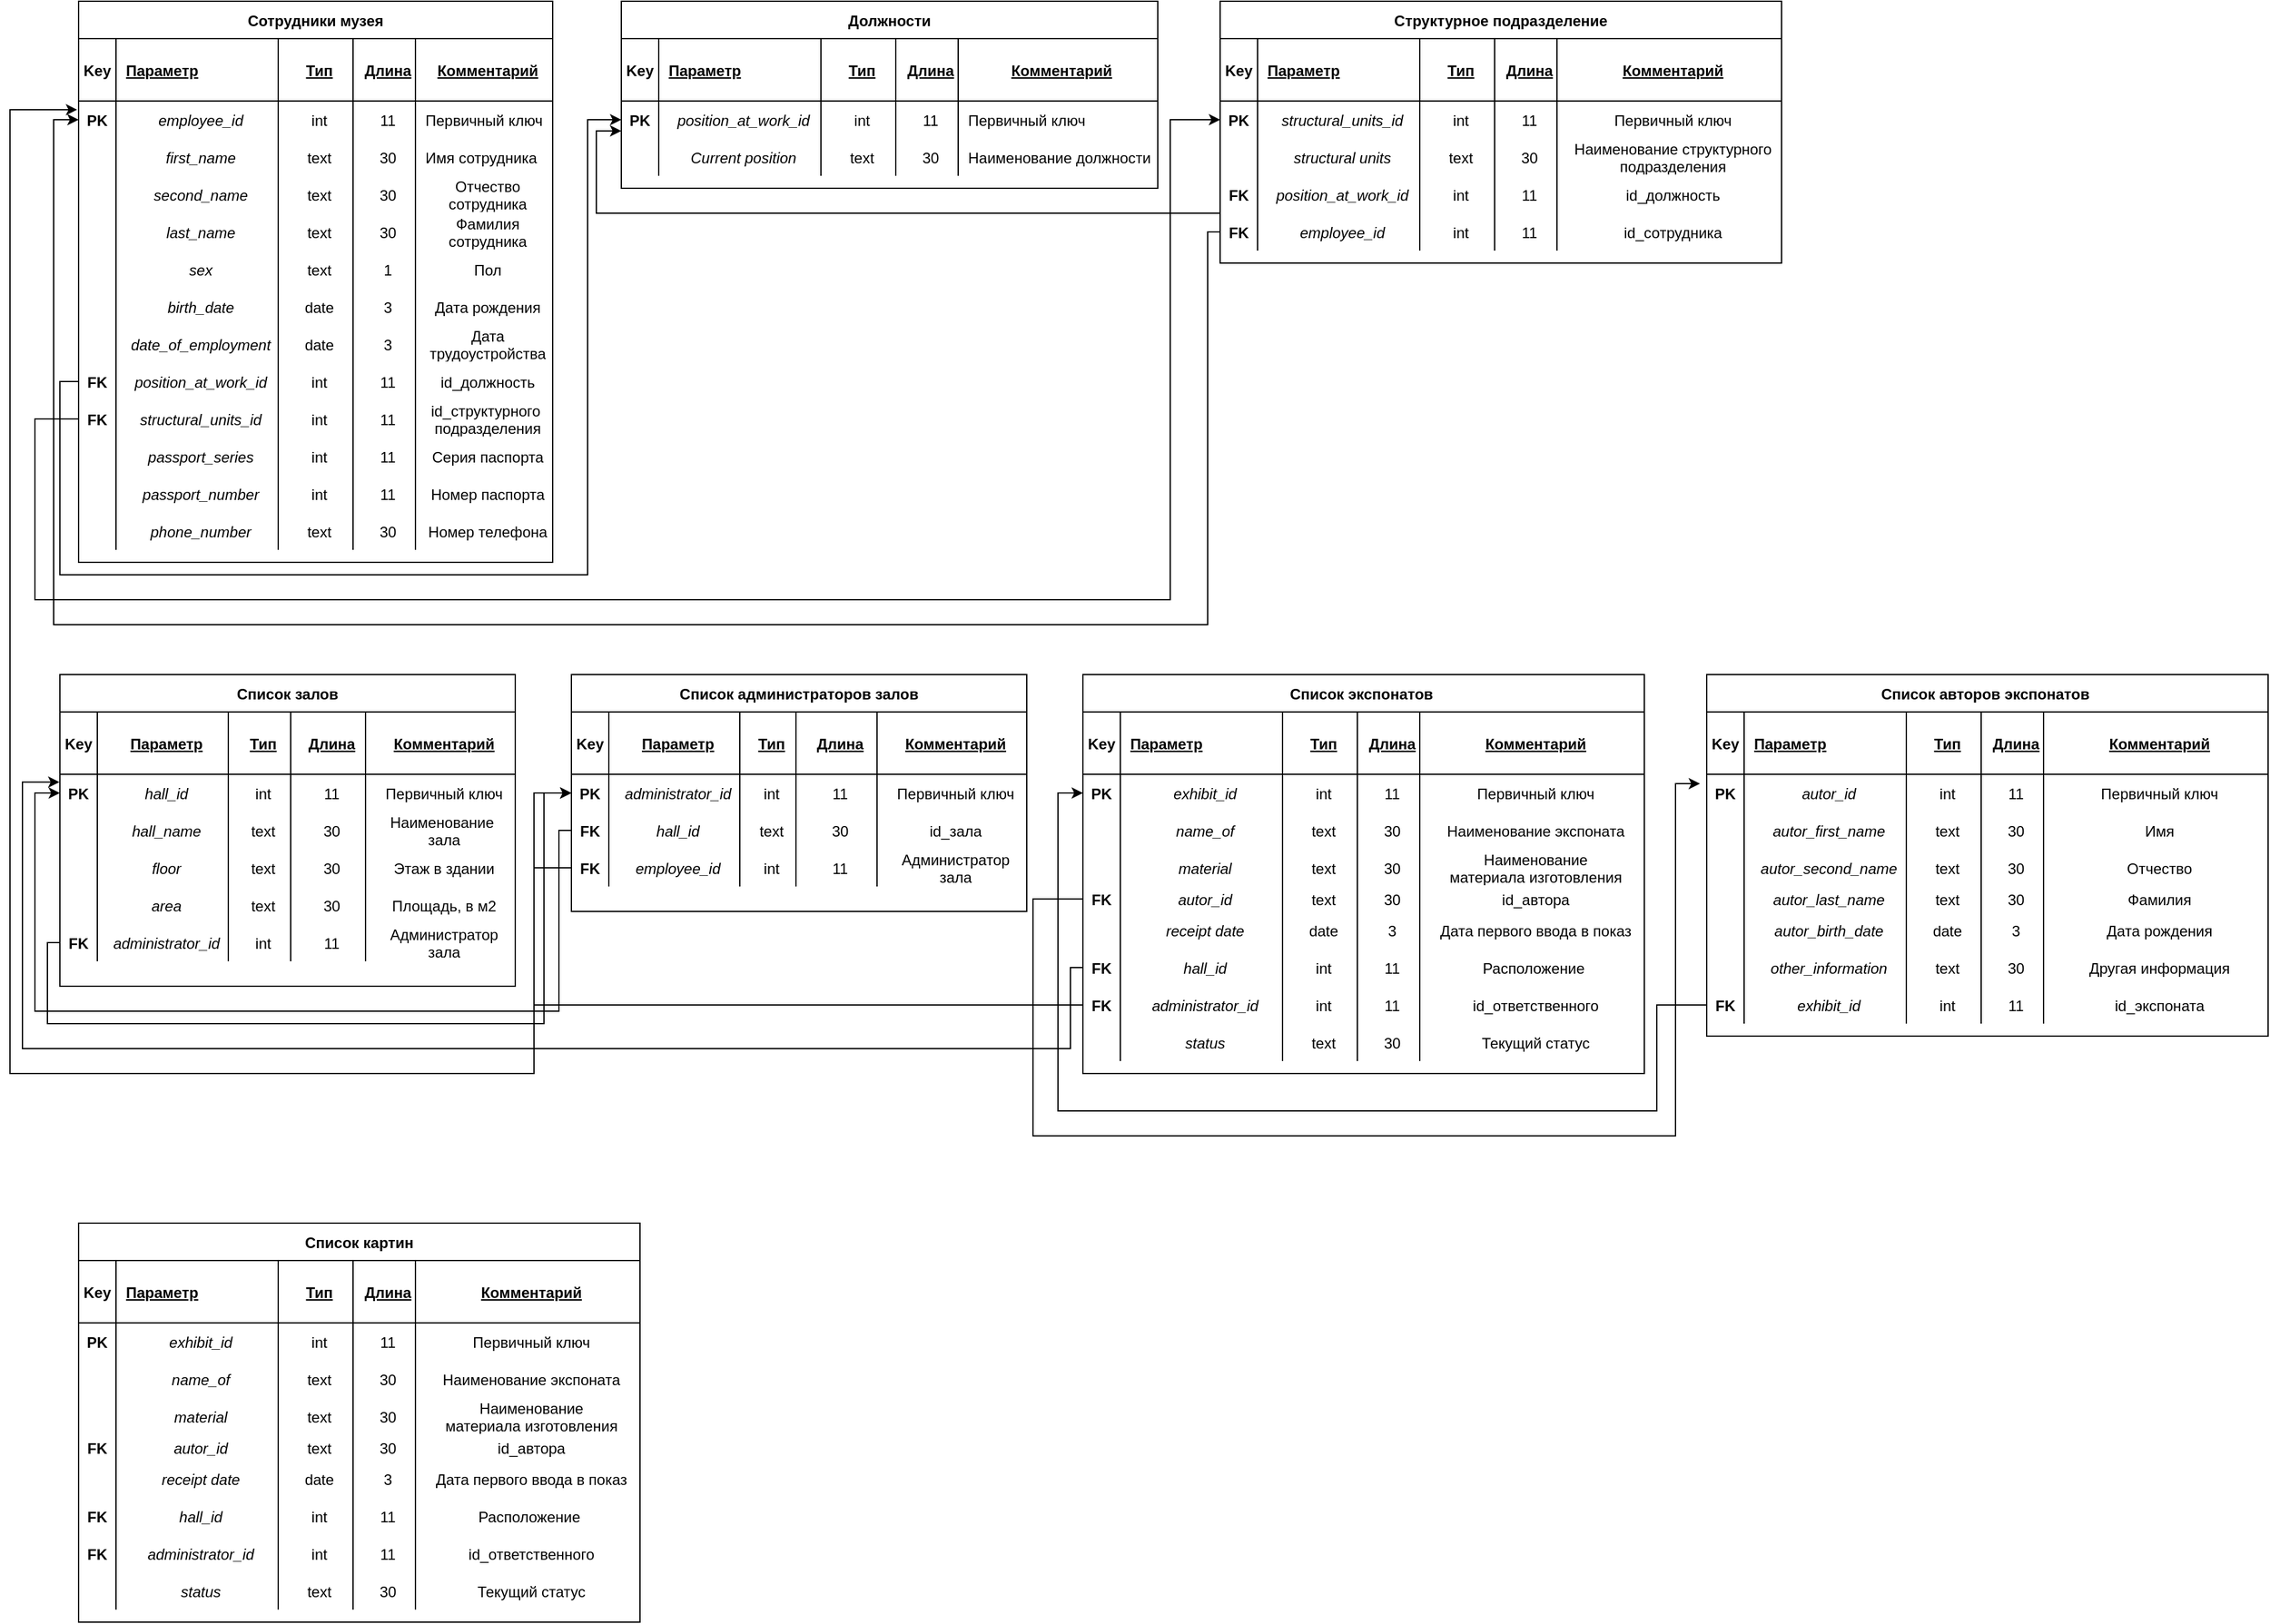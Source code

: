 <mxfile version="21.2.1" type="github">
  <diagram id="R2lEEEUBdFMjLlhIrx00" name="Page-1">
    <mxGraphModel dx="2643" dy="995" grid="1" gridSize="10" guides="1" tooltips="1" connect="1" arrows="1" fold="1" page="1" pageScale="1" pageWidth="850" pageHeight="1100" math="0" shadow="0" extFonts="Permanent Marker^https://fonts.googleapis.com/css?family=Permanent+Marker">
      <root>
        <mxCell id="0" />
        <mxCell id="1" parent="0" />
        <mxCell id="C-vyLk0tnHw3VtMMgP7b-23" value="Сотрудники музея" style="shape=table;startSize=30;container=1;collapsible=1;childLayout=tableLayout;fixedRows=1;rowLines=0;fontStyle=1;align=center;resizeLast=1;" parent="1" vertex="1">
          <mxGeometry x="45" y="20" width="380" height="450" as="geometry" />
        </mxCell>
        <mxCell id="C-vyLk0tnHw3VtMMgP7b-24" value="" style="shape=partialRectangle;collapsible=0;dropTarget=0;pointerEvents=0;fillColor=none;points=[[0,0.5],[1,0.5]];portConstraint=eastwest;top=0;left=0;right=0;bottom=1;" parent="C-vyLk0tnHw3VtMMgP7b-23" vertex="1">
          <mxGeometry y="30" width="380" height="50" as="geometry" />
        </mxCell>
        <mxCell id="C-vyLk0tnHw3VtMMgP7b-25" value="Key" style="shape=partialRectangle;overflow=hidden;connectable=0;fillColor=none;top=0;left=0;bottom=0;right=0;fontStyle=1;" parent="C-vyLk0tnHw3VtMMgP7b-24" vertex="1">
          <mxGeometry width="30" height="50" as="geometry">
            <mxRectangle width="30" height="50" as="alternateBounds" />
          </mxGeometry>
        </mxCell>
        <mxCell id="C-vyLk0tnHw3VtMMgP7b-26" value="Параметр" style="shape=partialRectangle;overflow=hidden;connectable=0;fillColor=none;top=0;left=0;bottom=0;right=0;align=left;spacingLeft=6;fontStyle=5;" parent="C-vyLk0tnHw3VtMMgP7b-24" vertex="1">
          <mxGeometry x="30" width="130" height="50" as="geometry">
            <mxRectangle width="130" height="50" as="alternateBounds" />
          </mxGeometry>
        </mxCell>
        <mxCell id="2KJ9bz6Yqz7ivOY3Z8gR-1" value="Тип" style="shape=partialRectangle;overflow=hidden;connectable=0;fillColor=none;top=0;left=0;bottom=0;right=0;align=center;spacingLeft=6;fontStyle=5;" parent="C-vyLk0tnHw3VtMMgP7b-24" vertex="1">
          <mxGeometry x="160" width="60" height="50" as="geometry">
            <mxRectangle width="60" height="50" as="alternateBounds" />
          </mxGeometry>
        </mxCell>
        <mxCell id="2KJ9bz6Yqz7ivOY3Z8gR-3" value="Длина" style="shape=partialRectangle;overflow=hidden;connectable=0;fillColor=none;top=0;left=0;bottom=0;right=0;align=center;spacingLeft=6;fontStyle=5;" parent="C-vyLk0tnHw3VtMMgP7b-24" vertex="1">
          <mxGeometry x="220" width="50" height="50" as="geometry">
            <mxRectangle width="50" height="50" as="alternateBounds" />
          </mxGeometry>
        </mxCell>
        <mxCell id="2KJ9bz6Yqz7ivOY3Z8gR-5" value="Комментарий" style="shape=partialRectangle;overflow=hidden;connectable=0;fillColor=none;top=0;left=0;bottom=0;right=0;align=center;spacingLeft=6;fontStyle=5;" parent="C-vyLk0tnHw3VtMMgP7b-24" vertex="1">
          <mxGeometry x="270" width="110" height="50" as="geometry">
            <mxRectangle width="110" height="50" as="alternateBounds" />
          </mxGeometry>
        </mxCell>
        <mxCell id="C-vyLk0tnHw3VtMMgP7b-27" value="" style="shape=partialRectangle;collapsible=0;dropTarget=0;pointerEvents=0;fillColor=none;points=[[0,0.5],[1,0.5]];portConstraint=eastwest;top=0;left=0;right=0;bottom=0;" parent="C-vyLk0tnHw3VtMMgP7b-23" vertex="1">
          <mxGeometry y="80" width="380" height="30" as="geometry" />
        </mxCell>
        <mxCell id="C-vyLk0tnHw3VtMMgP7b-28" value="PK" style="shape=partialRectangle;overflow=hidden;connectable=0;fillColor=none;top=0;left=0;bottom=0;right=0;fontStyle=1" parent="C-vyLk0tnHw3VtMMgP7b-27" vertex="1">
          <mxGeometry width="30" height="30" as="geometry">
            <mxRectangle width="30" height="30" as="alternateBounds" />
          </mxGeometry>
        </mxCell>
        <mxCell id="C-vyLk0tnHw3VtMMgP7b-29" value="employee_id" style="shape=partialRectangle;overflow=hidden;connectable=0;fillColor=none;top=0;left=0;bottom=0;right=0;align=center;spacingLeft=6;fontStyle=2" parent="C-vyLk0tnHw3VtMMgP7b-27" vertex="1">
          <mxGeometry x="30" width="130" height="30" as="geometry">
            <mxRectangle width="130" height="30" as="alternateBounds" />
          </mxGeometry>
        </mxCell>
        <mxCell id="2KJ9bz6Yqz7ivOY3Z8gR-2" value="int" style="shape=partialRectangle;overflow=hidden;connectable=0;fillColor=none;top=0;left=0;bottom=0;right=0;align=center;spacingLeft=6;" parent="C-vyLk0tnHw3VtMMgP7b-27" vertex="1">
          <mxGeometry x="160" width="60" height="30" as="geometry">
            <mxRectangle width="60" height="30" as="alternateBounds" />
          </mxGeometry>
        </mxCell>
        <mxCell id="2KJ9bz6Yqz7ivOY3Z8gR-4" value="11" style="shape=partialRectangle;overflow=hidden;connectable=0;fillColor=none;top=0;left=0;bottom=0;right=0;align=center;spacingLeft=6;" parent="C-vyLk0tnHw3VtMMgP7b-27" vertex="1">
          <mxGeometry x="220" width="50" height="30" as="geometry">
            <mxRectangle width="50" height="30" as="alternateBounds" />
          </mxGeometry>
        </mxCell>
        <mxCell id="2KJ9bz6Yqz7ivOY3Z8gR-6" value="Первичный ключ" style="shape=partialRectangle;overflow=hidden;connectable=0;fillColor=none;top=0;left=0;bottom=0;right=0;align=left;spacingLeft=6;" parent="C-vyLk0tnHw3VtMMgP7b-27" vertex="1">
          <mxGeometry x="270" width="110" height="30" as="geometry">
            <mxRectangle width="110" height="30" as="alternateBounds" />
          </mxGeometry>
        </mxCell>
        <mxCell id="2KJ9bz6Yqz7ivOY3Z8gR-20" style="shape=partialRectangle;collapsible=0;dropTarget=0;pointerEvents=0;fillColor=none;points=[[0,0.5],[1,0.5]];portConstraint=eastwest;top=0;left=0;right=0;bottom=0;" parent="C-vyLk0tnHw3VtMMgP7b-23" vertex="1">
          <mxGeometry y="110" width="380" height="30" as="geometry" />
        </mxCell>
        <mxCell id="2KJ9bz6Yqz7ivOY3Z8gR-21" style="shape=partialRectangle;overflow=hidden;connectable=0;fillColor=none;top=0;left=0;bottom=0;right=0;fontStyle=1" parent="2KJ9bz6Yqz7ivOY3Z8gR-20" vertex="1">
          <mxGeometry width="30" height="30" as="geometry">
            <mxRectangle width="30" height="30" as="alternateBounds" />
          </mxGeometry>
        </mxCell>
        <mxCell id="2KJ9bz6Yqz7ivOY3Z8gR-22" value="first_name" style="shape=partialRectangle;overflow=hidden;connectable=0;fillColor=none;top=0;left=0;bottom=0;right=0;align=center;spacingLeft=6;fontStyle=2" parent="2KJ9bz6Yqz7ivOY3Z8gR-20" vertex="1">
          <mxGeometry x="30" width="130" height="30" as="geometry">
            <mxRectangle width="130" height="30" as="alternateBounds" />
          </mxGeometry>
        </mxCell>
        <mxCell id="2KJ9bz6Yqz7ivOY3Z8gR-23" value="text" style="shape=partialRectangle;overflow=hidden;connectable=0;fillColor=none;top=0;left=0;bottom=0;right=0;align=center;spacingLeft=6;" parent="2KJ9bz6Yqz7ivOY3Z8gR-20" vertex="1">
          <mxGeometry x="160" width="60" height="30" as="geometry">
            <mxRectangle width="60" height="30" as="alternateBounds" />
          </mxGeometry>
        </mxCell>
        <mxCell id="2KJ9bz6Yqz7ivOY3Z8gR-24" value="30" style="shape=partialRectangle;overflow=hidden;connectable=0;fillColor=none;top=0;left=0;bottom=0;right=0;align=center;spacingLeft=6;" parent="2KJ9bz6Yqz7ivOY3Z8gR-20" vertex="1">
          <mxGeometry x="220" width="50" height="30" as="geometry">
            <mxRectangle width="50" height="30" as="alternateBounds" />
          </mxGeometry>
        </mxCell>
        <mxCell id="2KJ9bz6Yqz7ivOY3Z8gR-25" value="Имя сотрудника" style="shape=partialRectangle;overflow=hidden;connectable=0;fillColor=none;top=0;left=0;bottom=0;right=0;align=left;spacingLeft=6;" parent="2KJ9bz6Yqz7ivOY3Z8gR-20" vertex="1">
          <mxGeometry x="270" width="110" height="30" as="geometry">
            <mxRectangle width="110" height="30" as="alternateBounds" />
          </mxGeometry>
        </mxCell>
        <mxCell id="2KJ9bz6Yqz7ivOY3Z8gR-26" style="shape=partialRectangle;collapsible=0;dropTarget=0;pointerEvents=0;fillColor=none;points=[[0,0.5],[1,0.5]];portConstraint=eastwest;top=0;left=0;right=0;bottom=0;" parent="C-vyLk0tnHw3VtMMgP7b-23" vertex="1">
          <mxGeometry y="140" width="380" height="30" as="geometry" />
        </mxCell>
        <mxCell id="2KJ9bz6Yqz7ivOY3Z8gR-27" style="shape=partialRectangle;overflow=hidden;connectable=0;fillColor=none;top=0;left=0;bottom=0;right=0;fontStyle=1" parent="2KJ9bz6Yqz7ivOY3Z8gR-26" vertex="1">
          <mxGeometry width="30" height="30" as="geometry">
            <mxRectangle width="30" height="30" as="alternateBounds" />
          </mxGeometry>
        </mxCell>
        <mxCell id="2KJ9bz6Yqz7ivOY3Z8gR-28" value="second_name" style="shape=partialRectangle;overflow=hidden;connectable=0;fillColor=none;top=0;left=0;bottom=0;right=0;align=center;spacingLeft=6;fontStyle=2" parent="2KJ9bz6Yqz7ivOY3Z8gR-26" vertex="1">
          <mxGeometry x="30" width="130" height="30" as="geometry">
            <mxRectangle width="130" height="30" as="alternateBounds" />
          </mxGeometry>
        </mxCell>
        <mxCell id="2KJ9bz6Yqz7ivOY3Z8gR-29" value="text" style="shape=partialRectangle;overflow=hidden;connectable=0;fillColor=none;top=0;left=0;bottom=0;right=0;align=center;spacingLeft=6;" parent="2KJ9bz6Yqz7ivOY3Z8gR-26" vertex="1">
          <mxGeometry x="160" width="60" height="30" as="geometry">
            <mxRectangle width="60" height="30" as="alternateBounds" />
          </mxGeometry>
        </mxCell>
        <mxCell id="2KJ9bz6Yqz7ivOY3Z8gR-30" value="30" style="shape=partialRectangle;overflow=hidden;connectable=0;fillColor=none;top=0;left=0;bottom=0;right=0;align=center;spacingLeft=6;" parent="2KJ9bz6Yqz7ivOY3Z8gR-26" vertex="1">
          <mxGeometry x="220" width="50" height="30" as="geometry">
            <mxRectangle width="50" height="30" as="alternateBounds" />
          </mxGeometry>
        </mxCell>
        <mxCell id="2KJ9bz6Yqz7ivOY3Z8gR-31" value="Отчество &#xa;сотрудника" style="shape=partialRectangle;overflow=hidden;connectable=0;fillColor=none;top=0;left=0;bottom=0;right=0;align=center;spacingLeft=6;" parent="2KJ9bz6Yqz7ivOY3Z8gR-26" vertex="1">
          <mxGeometry x="270" width="110" height="30" as="geometry">
            <mxRectangle width="110" height="30" as="alternateBounds" />
          </mxGeometry>
        </mxCell>
        <mxCell id="2KJ9bz6Yqz7ivOY3Z8gR-32" style="shape=partialRectangle;collapsible=0;dropTarget=0;pointerEvents=0;fillColor=none;points=[[0,0.5],[1,0.5]];portConstraint=eastwest;top=0;left=0;right=0;bottom=0;" parent="C-vyLk0tnHw3VtMMgP7b-23" vertex="1">
          <mxGeometry y="170" width="380" height="30" as="geometry" />
        </mxCell>
        <mxCell id="2KJ9bz6Yqz7ivOY3Z8gR-33" style="shape=partialRectangle;overflow=hidden;connectable=0;fillColor=none;top=0;left=0;bottom=0;right=0;fontStyle=1" parent="2KJ9bz6Yqz7ivOY3Z8gR-32" vertex="1">
          <mxGeometry width="30" height="30" as="geometry">
            <mxRectangle width="30" height="30" as="alternateBounds" />
          </mxGeometry>
        </mxCell>
        <mxCell id="2KJ9bz6Yqz7ivOY3Z8gR-34" value="last_name" style="shape=partialRectangle;overflow=hidden;connectable=0;fillColor=none;top=0;left=0;bottom=0;right=0;align=center;spacingLeft=6;fontStyle=2" parent="2KJ9bz6Yqz7ivOY3Z8gR-32" vertex="1">
          <mxGeometry x="30" width="130" height="30" as="geometry">
            <mxRectangle width="130" height="30" as="alternateBounds" />
          </mxGeometry>
        </mxCell>
        <mxCell id="2KJ9bz6Yqz7ivOY3Z8gR-35" value="text" style="shape=partialRectangle;overflow=hidden;connectable=0;fillColor=none;top=0;left=0;bottom=0;right=0;align=center;spacingLeft=6;" parent="2KJ9bz6Yqz7ivOY3Z8gR-32" vertex="1">
          <mxGeometry x="160" width="60" height="30" as="geometry">
            <mxRectangle width="60" height="30" as="alternateBounds" />
          </mxGeometry>
        </mxCell>
        <mxCell id="2KJ9bz6Yqz7ivOY3Z8gR-36" value="30" style="shape=partialRectangle;overflow=hidden;connectable=0;fillColor=none;top=0;left=0;bottom=0;right=0;align=center;spacingLeft=6;" parent="2KJ9bz6Yqz7ivOY3Z8gR-32" vertex="1">
          <mxGeometry x="220" width="50" height="30" as="geometry">
            <mxRectangle width="50" height="30" as="alternateBounds" />
          </mxGeometry>
        </mxCell>
        <mxCell id="2KJ9bz6Yqz7ivOY3Z8gR-37" value="Фамилия &#xa;сотрудника" style="shape=partialRectangle;overflow=hidden;connectable=0;fillColor=none;top=0;left=0;bottom=0;right=0;align=center;spacingLeft=6;" parent="2KJ9bz6Yqz7ivOY3Z8gR-32" vertex="1">
          <mxGeometry x="270" width="110" height="30" as="geometry">
            <mxRectangle width="110" height="30" as="alternateBounds" />
          </mxGeometry>
        </mxCell>
        <mxCell id="2KJ9bz6Yqz7ivOY3Z8gR-101" style="shape=partialRectangle;collapsible=0;dropTarget=0;pointerEvents=0;fillColor=none;points=[[0,0.5],[1,0.5]];portConstraint=eastwest;top=0;left=0;right=0;bottom=0;" parent="C-vyLk0tnHw3VtMMgP7b-23" vertex="1">
          <mxGeometry y="200" width="380" height="30" as="geometry" />
        </mxCell>
        <mxCell id="2KJ9bz6Yqz7ivOY3Z8gR-102" style="shape=partialRectangle;overflow=hidden;connectable=0;fillColor=none;top=0;left=0;bottom=0;right=0;fontStyle=1" parent="2KJ9bz6Yqz7ivOY3Z8gR-101" vertex="1">
          <mxGeometry width="30" height="30" as="geometry">
            <mxRectangle width="30" height="30" as="alternateBounds" />
          </mxGeometry>
        </mxCell>
        <mxCell id="2KJ9bz6Yqz7ivOY3Z8gR-103" value="sex" style="shape=partialRectangle;overflow=hidden;connectable=0;fillColor=none;top=0;left=0;bottom=0;right=0;align=center;spacingLeft=6;fontStyle=2" parent="2KJ9bz6Yqz7ivOY3Z8gR-101" vertex="1">
          <mxGeometry x="30" width="130" height="30" as="geometry">
            <mxRectangle width="130" height="30" as="alternateBounds" />
          </mxGeometry>
        </mxCell>
        <mxCell id="2KJ9bz6Yqz7ivOY3Z8gR-104" value="text" style="shape=partialRectangle;overflow=hidden;connectable=0;fillColor=none;top=0;left=0;bottom=0;right=0;align=center;spacingLeft=6;" parent="2KJ9bz6Yqz7ivOY3Z8gR-101" vertex="1">
          <mxGeometry x="160" width="60" height="30" as="geometry">
            <mxRectangle width="60" height="30" as="alternateBounds" />
          </mxGeometry>
        </mxCell>
        <mxCell id="2KJ9bz6Yqz7ivOY3Z8gR-105" value="1" style="shape=partialRectangle;overflow=hidden;connectable=0;fillColor=none;top=0;left=0;bottom=0;right=0;align=center;spacingLeft=6;" parent="2KJ9bz6Yqz7ivOY3Z8gR-101" vertex="1">
          <mxGeometry x="220" width="50" height="30" as="geometry">
            <mxRectangle width="50" height="30" as="alternateBounds" />
          </mxGeometry>
        </mxCell>
        <mxCell id="2KJ9bz6Yqz7ivOY3Z8gR-106" value="Пол" style="shape=partialRectangle;overflow=hidden;connectable=0;fillColor=none;top=0;left=0;bottom=0;right=0;align=center;spacingLeft=6;" parent="2KJ9bz6Yqz7ivOY3Z8gR-101" vertex="1">
          <mxGeometry x="270" width="110" height="30" as="geometry">
            <mxRectangle width="110" height="30" as="alternateBounds" />
          </mxGeometry>
        </mxCell>
        <mxCell id="2KJ9bz6Yqz7ivOY3Z8gR-38" style="shape=partialRectangle;collapsible=0;dropTarget=0;pointerEvents=0;fillColor=none;points=[[0,0.5],[1,0.5]];portConstraint=eastwest;top=0;left=0;right=0;bottom=0;" parent="C-vyLk0tnHw3VtMMgP7b-23" vertex="1">
          <mxGeometry y="230" width="380" height="30" as="geometry" />
        </mxCell>
        <mxCell id="2KJ9bz6Yqz7ivOY3Z8gR-39" style="shape=partialRectangle;overflow=hidden;connectable=0;fillColor=none;top=0;left=0;bottom=0;right=0;fontStyle=1" parent="2KJ9bz6Yqz7ivOY3Z8gR-38" vertex="1">
          <mxGeometry width="30" height="30" as="geometry">
            <mxRectangle width="30" height="30" as="alternateBounds" />
          </mxGeometry>
        </mxCell>
        <mxCell id="2KJ9bz6Yqz7ivOY3Z8gR-40" value="birth_date" style="shape=partialRectangle;overflow=hidden;connectable=0;fillColor=none;top=0;left=0;bottom=0;right=0;align=center;spacingLeft=6;fontStyle=2" parent="2KJ9bz6Yqz7ivOY3Z8gR-38" vertex="1">
          <mxGeometry x="30" width="130" height="30" as="geometry">
            <mxRectangle width="130" height="30" as="alternateBounds" />
          </mxGeometry>
        </mxCell>
        <mxCell id="2KJ9bz6Yqz7ivOY3Z8gR-41" value="date" style="shape=partialRectangle;overflow=hidden;connectable=0;fillColor=none;top=0;left=0;bottom=0;right=0;align=center;spacingLeft=6;" parent="2KJ9bz6Yqz7ivOY3Z8gR-38" vertex="1">
          <mxGeometry x="160" width="60" height="30" as="geometry">
            <mxRectangle width="60" height="30" as="alternateBounds" />
          </mxGeometry>
        </mxCell>
        <mxCell id="2KJ9bz6Yqz7ivOY3Z8gR-42" value="3" style="shape=partialRectangle;overflow=hidden;connectable=0;fillColor=none;top=0;left=0;bottom=0;right=0;align=center;spacingLeft=6;" parent="2KJ9bz6Yqz7ivOY3Z8gR-38" vertex="1">
          <mxGeometry x="220" width="50" height="30" as="geometry">
            <mxRectangle width="50" height="30" as="alternateBounds" />
          </mxGeometry>
        </mxCell>
        <mxCell id="2KJ9bz6Yqz7ivOY3Z8gR-43" value="Дата рождения" style="shape=partialRectangle;overflow=hidden;connectable=0;fillColor=none;top=0;left=0;bottom=0;right=0;align=center;spacingLeft=6;" parent="2KJ9bz6Yqz7ivOY3Z8gR-38" vertex="1">
          <mxGeometry x="270" width="110" height="30" as="geometry">
            <mxRectangle width="110" height="30" as="alternateBounds" />
          </mxGeometry>
        </mxCell>
        <mxCell id="2KJ9bz6Yqz7ivOY3Z8gR-44" style="shape=partialRectangle;collapsible=0;dropTarget=0;pointerEvents=0;fillColor=none;points=[[0,0.5],[1,0.5]];portConstraint=eastwest;top=0;left=0;right=0;bottom=0;" parent="C-vyLk0tnHw3VtMMgP7b-23" vertex="1">
          <mxGeometry y="260" width="380" height="30" as="geometry" />
        </mxCell>
        <mxCell id="2KJ9bz6Yqz7ivOY3Z8gR-45" style="shape=partialRectangle;overflow=hidden;connectable=0;fillColor=none;top=0;left=0;bottom=0;right=0;fontStyle=1" parent="2KJ9bz6Yqz7ivOY3Z8gR-44" vertex="1">
          <mxGeometry width="30" height="30" as="geometry">
            <mxRectangle width="30" height="30" as="alternateBounds" />
          </mxGeometry>
        </mxCell>
        <mxCell id="2KJ9bz6Yqz7ivOY3Z8gR-46" value="date_of_employment" style="shape=partialRectangle;overflow=hidden;connectable=0;fillColor=none;top=0;left=0;bottom=0;right=0;align=center;spacingLeft=6;fontStyle=2" parent="2KJ9bz6Yqz7ivOY3Z8gR-44" vertex="1">
          <mxGeometry x="30" width="130" height="30" as="geometry">
            <mxRectangle width="130" height="30" as="alternateBounds" />
          </mxGeometry>
        </mxCell>
        <mxCell id="2KJ9bz6Yqz7ivOY3Z8gR-47" value="date" style="shape=partialRectangle;overflow=hidden;connectable=0;fillColor=none;top=0;left=0;bottom=0;right=0;align=center;spacingLeft=6;" parent="2KJ9bz6Yqz7ivOY3Z8gR-44" vertex="1">
          <mxGeometry x="160" width="60" height="30" as="geometry">
            <mxRectangle width="60" height="30" as="alternateBounds" />
          </mxGeometry>
        </mxCell>
        <mxCell id="2KJ9bz6Yqz7ivOY3Z8gR-48" value="3" style="shape=partialRectangle;overflow=hidden;connectable=0;fillColor=none;top=0;left=0;bottom=0;right=0;align=center;spacingLeft=6;" parent="2KJ9bz6Yqz7ivOY3Z8gR-44" vertex="1">
          <mxGeometry x="220" width="50" height="30" as="geometry">
            <mxRectangle width="50" height="30" as="alternateBounds" />
          </mxGeometry>
        </mxCell>
        <mxCell id="2KJ9bz6Yqz7ivOY3Z8gR-49" value="Дата&#xa;трудоустройства" style="shape=partialRectangle;overflow=hidden;connectable=0;fillColor=none;top=0;left=0;bottom=0;right=0;align=center;spacingLeft=6;" parent="2KJ9bz6Yqz7ivOY3Z8gR-44" vertex="1">
          <mxGeometry x="270" width="110" height="30" as="geometry">
            <mxRectangle width="110" height="30" as="alternateBounds" />
          </mxGeometry>
        </mxCell>
        <mxCell id="2KJ9bz6Yqz7ivOY3Z8gR-50" style="shape=partialRectangle;collapsible=0;dropTarget=0;pointerEvents=0;fillColor=none;points=[[0,0.5],[1,0.5]];portConstraint=eastwest;top=0;left=0;right=0;bottom=0;" parent="C-vyLk0tnHw3VtMMgP7b-23" vertex="1">
          <mxGeometry y="290" width="380" height="30" as="geometry" />
        </mxCell>
        <mxCell id="2KJ9bz6Yqz7ivOY3Z8gR-51" value="FK" style="shape=partialRectangle;overflow=hidden;connectable=0;fillColor=none;top=0;left=0;bottom=0;right=0;fontStyle=1" parent="2KJ9bz6Yqz7ivOY3Z8gR-50" vertex="1">
          <mxGeometry width="30" height="30" as="geometry">
            <mxRectangle width="30" height="30" as="alternateBounds" />
          </mxGeometry>
        </mxCell>
        <mxCell id="2KJ9bz6Yqz7ivOY3Z8gR-52" value="position_at_work_id" style="shape=partialRectangle;overflow=hidden;connectable=0;fillColor=none;top=0;left=0;bottom=0;right=0;align=center;spacingLeft=6;fontStyle=2" parent="2KJ9bz6Yqz7ivOY3Z8gR-50" vertex="1">
          <mxGeometry x="30" width="130" height="30" as="geometry">
            <mxRectangle width="130" height="30" as="alternateBounds" />
          </mxGeometry>
        </mxCell>
        <mxCell id="2KJ9bz6Yqz7ivOY3Z8gR-53" value="int" style="shape=partialRectangle;overflow=hidden;connectable=0;fillColor=none;top=0;left=0;bottom=0;right=0;align=center;spacingLeft=6;" parent="2KJ9bz6Yqz7ivOY3Z8gR-50" vertex="1">
          <mxGeometry x="160" width="60" height="30" as="geometry">
            <mxRectangle width="60" height="30" as="alternateBounds" />
          </mxGeometry>
        </mxCell>
        <mxCell id="2KJ9bz6Yqz7ivOY3Z8gR-54" value="11" style="shape=partialRectangle;overflow=hidden;connectable=0;fillColor=none;top=0;left=0;bottom=0;right=0;align=center;spacingLeft=6;" parent="2KJ9bz6Yqz7ivOY3Z8gR-50" vertex="1">
          <mxGeometry x="220" width="50" height="30" as="geometry">
            <mxRectangle width="50" height="30" as="alternateBounds" />
          </mxGeometry>
        </mxCell>
        <mxCell id="2KJ9bz6Yqz7ivOY3Z8gR-55" value="id_должность" style="shape=partialRectangle;overflow=hidden;connectable=0;fillColor=none;top=0;left=0;bottom=0;right=0;align=center;spacingLeft=6;" parent="2KJ9bz6Yqz7ivOY3Z8gR-50" vertex="1">
          <mxGeometry x="270" width="110" height="30" as="geometry">
            <mxRectangle width="110" height="30" as="alternateBounds" />
          </mxGeometry>
        </mxCell>
        <mxCell id="2KJ9bz6Yqz7ivOY3Z8gR-95" style="shape=partialRectangle;collapsible=0;dropTarget=0;pointerEvents=0;fillColor=none;points=[[0,0.5],[1,0.5]];portConstraint=eastwest;top=0;left=0;right=0;bottom=0;" parent="C-vyLk0tnHw3VtMMgP7b-23" vertex="1">
          <mxGeometry y="320" width="380" height="30" as="geometry" />
        </mxCell>
        <mxCell id="2KJ9bz6Yqz7ivOY3Z8gR-96" value="FK" style="shape=partialRectangle;overflow=hidden;connectable=0;fillColor=none;top=0;left=0;bottom=0;right=0;fontStyle=1" parent="2KJ9bz6Yqz7ivOY3Z8gR-95" vertex="1">
          <mxGeometry width="30" height="30" as="geometry">
            <mxRectangle width="30" height="30" as="alternateBounds" />
          </mxGeometry>
        </mxCell>
        <mxCell id="2KJ9bz6Yqz7ivOY3Z8gR-97" value="structural_units_id" style="shape=partialRectangle;overflow=hidden;connectable=0;fillColor=none;top=0;left=0;bottom=0;right=0;align=center;spacingLeft=6;fontStyle=2" parent="2KJ9bz6Yqz7ivOY3Z8gR-95" vertex="1">
          <mxGeometry x="30" width="130" height="30" as="geometry">
            <mxRectangle width="130" height="30" as="alternateBounds" />
          </mxGeometry>
        </mxCell>
        <mxCell id="2KJ9bz6Yqz7ivOY3Z8gR-98" value="int" style="shape=partialRectangle;overflow=hidden;connectable=0;fillColor=none;top=0;left=0;bottom=0;right=0;align=center;spacingLeft=6;" parent="2KJ9bz6Yqz7ivOY3Z8gR-95" vertex="1">
          <mxGeometry x="160" width="60" height="30" as="geometry">
            <mxRectangle width="60" height="30" as="alternateBounds" />
          </mxGeometry>
        </mxCell>
        <mxCell id="2KJ9bz6Yqz7ivOY3Z8gR-99" value="11" style="shape=partialRectangle;overflow=hidden;connectable=0;fillColor=none;top=0;left=0;bottom=0;right=0;align=center;spacingLeft=6;" parent="2KJ9bz6Yqz7ivOY3Z8gR-95" vertex="1">
          <mxGeometry x="220" width="50" height="30" as="geometry">
            <mxRectangle width="50" height="30" as="alternateBounds" />
          </mxGeometry>
        </mxCell>
        <mxCell id="2KJ9bz6Yqz7ivOY3Z8gR-100" value="id_структурного &#xa;подразделения" style="shape=partialRectangle;overflow=hidden;connectable=0;fillColor=none;top=0;left=0;bottom=0;right=0;align=center;spacingLeft=6;" parent="2KJ9bz6Yqz7ivOY3Z8gR-95" vertex="1">
          <mxGeometry x="270" width="110" height="30" as="geometry">
            <mxRectangle width="110" height="30" as="alternateBounds" />
          </mxGeometry>
        </mxCell>
        <mxCell id="2KJ9bz6Yqz7ivOY3Z8gR-64" style="shape=partialRectangle;collapsible=0;dropTarget=0;pointerEvents=0;fillColor=none;points=[[0,0.5],[1,0.5]];portConstraint=eastwest;top=0;left=0;right=0;bottom=0;" parent="C-vyLk0tnHw3VtMMgP7b-23" vertex="1">
          <mxGeometry y="350" width="380" height="30" as="geometry" />
        </mxCell>
        <mxCell id="2KJ9bz6Yqz7ivOY3Z8gR-65" style="shape=partialRectangle;overflow=hidden;connectable=0;fillColor=none;top=0;left=0;bottom=0;right=0;fontStyle=1" parent="2KJ9bz6Yqz7ivOY3Z8gR-64" vertex="1">
          <mxGeometry width="30" height="30" as="geometry">
            <mxRectangle width="30" height="30" as="alternateBounds" />
          </mxGeometry>
        </mxCell>
        <mxCell id="2KJ9bz6Yqz7ivOY3Z8gR-66" value="passport_series" style="shape=partialRectangle;overflow=hidden;connectable=0;fillColor=none;top=0;left=0;bottom=0;right=0;align=center;spacingLeft=6;fontStyle=2" parent="2KJ9bz6Yqz7ivOY3Z8gR-64" vertex="1">
          <mxGeometry x="30" width="130" height="30" as="geometry">
            <mxRectangle width="130" height="30" as="alternateBounds" />
          </mxGeometry>
        </mxCell>
        <mxCell id="2KJ9bz6Yqz7ivOY3Z8gR-67" value="int" style="shape=partialRectangle;overflow=hidden;connectable=0;fillColor=none;top=0;left=0;bottom=0;right=0;align=center;spacingLeft=6;" parent="2KJ9bz6Yqz7ivOY3Z8gR-64" vertex="1">
          <mxGeometry x="160" width="60" height="30" as="geometry">
            <mxRectangle width="60" height="30" as="alternateBounds" />
          </mxGeometry>
        </mxCell>
        <mxCell id="2KJ9bz6Yqz7ivOY3Z8gR-68" value="11" style="shape=partialRectangle;overflow=hidden;connectable=0;fillColor=none;top=0;left=0;bottom=0;right=0;align=center;spacingLeft=6;" parent="2KJ9bz6Yqz7ivOY3Z8gR-64" vertex="1">
          <mxGeometry x="220" width="50" height="30" as="geometry">
            <mxRectangle width="50" height="30" as="alternateBounds" />
          </mxGeometry>
        </mxCell>
        <mxCell id="2KJ9bz6Yqz7ivOY3Z8gR-69" value="Серия паспорта" style="shape=partialRectangle;overflow=hidden;connectable=0;fillColor=none;top=0;left=0;bottom=0;right=0;align=center;spacingLeft=6;" parent="2KJ9bz6Yqz7ivOY3Z8gR-64" vertex="1">
          <mxGeometry x="270" width="110" height="30" as="geometry">
            <mxRectangle width="110" height="30" as="alternateBounds" />
          </mxGeometry>
        </mxCell>
        <mxCell id="2KJ9bz6Yqz7ivOY3Z8gR-70" style="shape=partialRectangle;collapsible=0;dropTarget=0;pointerEvents=0;fillColor=none;points=[[0,0.5],[1,0.5]];portConstraint=eastwest;top=0;left=0;right=0;bottom=0;" parent="C-vyLk0tnHw3VtMMgP7b-23" vertex="1">
          <mxGeometry y="380" width="380" height="30" as="geometry" />
        </mxCell>
        <mxCell id="2KJ9bz6Yqz7ivOY3Z8gR-71" style="shape=partialRectangle;overflow=hidden;connectable=0;fillColor=none;top=0;left=0;bottom=0;right=0;fontStyle=1" parent="2KJ9bz6Yqz7ivOY3Z8gR-70" vertex="1">
          <mxGeometry width="30" height="30" as="geometry">
            <mxRectangle width="30" height="30" as="alternateBounds" />
          </mxGeometry>
        </mxCell>
        <mxCell id="2KJ9bz6Yqz7ivOY3Z8gR-72" value="passport_number" style="shape=partialRectangle;overflow=hidden;connectable=0;fillColor=none;top=0;left=0;bottom=0;right=0;align=center;spacingLeft=6;fontStyle=2" parent="2KJ9bz6Yqz7ivOY3Z8gR-70" vertex="1">
          <mxGeometry x="30" width="130" height="30" as="geometry">
            <mxRectangle width="130" height="30" as="alternateBounds" />
          </mxGeometry>
        </mxCell>
        <mxCell id="2KJ9bz6Yqz7ivOY3Z8gR-73" value="int" style="shape=partialRectangle;overflow=hidden;connectable=0;fillColor=none;top=0;left=0;bottom=0;right=0;align=center;spacingLeft=6;" parent="2KJ9bz6Yqz7ivOY3Z8gR-70" vertex="1">
          <mxGeometry x="160" width="60" height="30" as="geometry">
            <mxRectangle width="60" height="30" as="alternateBounds" />
          </mxGeometry>
        </mxCell>
        <mxCell id="2KJ9bz6Yqz7ivOY3Z8gR-74" value="11" style="shape=partialRectangle;overflow=hidden;connectable=0;fillColor=none;top=0;left=0;bottom=0;right=0;align=center;spacingLeft=6;" parent="2KJ9bz6Yqz7ivOY3Z8gR-70" vertex="1">
          <mxGeometry x="220" width="50" height="30" as="geometry">
            <mxRectangle width="50" height="30" as="alternateBounds" />
          </mxGeometry>
        </mxCell>
        <mxCell id="2KJ9bz6Yqz7ivOY3Z8gR-75" value="Номер паспорта" style="shape=partialRectangle;overflow=hidden;connectable=0;fillColor=none;top=0;left=0;bottom=0;right=0;align=center;spacingLeft=6;" parent="2KJ9bz6Yqz7ivOY3Z8gR-70" vertex="1">
          <mxGeometry x="270" width="110" height="30" as="geometry">
            <mxRectangle width="110" height="30" as="alternateBounds" />
          </mxGeometry>
        </mxCell>
        <mxCell id="8bw-_ZzijfvnHpj0kb6w-47" style="shape=partialRectangle;collapsible=0;dropTarget=0;pointerEvents=0;fillColor=none;points=[[0,0.5],[1,0.5]];portConstraint=eastwest;top=0;left=0;right=0;bottom=0;" vertex="1" parent="C-vyLk0tnHw3VtMMgP7b-23">
          <mxGeometry y="410" width="380" height="30" as="geometry" />
        </mxCell>
        <mxCell id="8bw-_ZzijfvnHpj0kb6w-48" style="shape=partialRectangle;overflow=hidden;connectable=0;fillColor=none;top=0;left=0;bottom=0;right=0;fontStyle=1" vertex="1" parent="8bw-_ZzijfvnHpj0kb6w-47">
          <mxGeometry width="30" height="30" as="geometry">
            <mxRectangle width="30" height="30" as="alternateBounds" />
          </mxGeometry>
        </mxCell>
        <mxCell id="8bw-_ZzijfvnHpj0kb6w-49" value="phone_number" style="shape=partialRectangle;overflow=hidden;connectable=0;fillColor=none;top=0;left=0;bottom=0;right=0;align=center;spacingLeft=6;fontStyle=2" vertex="1" parent="8bw-_ZzijfvnHpj0kb6w-47">
          <mxGeometry x="30" width="130" height="30" as="geometry">
            <mxRectangle width="130" height="30" as="alternateBounds" />
          </mxGeometry>
        </mxCell>
        <mxCell id="8bw-_ZzijfvnHpj0kb6w-50" value="text" style="shape=partialRectangle;overflow=hidden;connectable=0;fillColor=none;top=0;left=0;bottom=0;right=0;align=center;spacingLeft=6;" vertex="1" parent="8bw-_ZzijfvnHpj0kb6w-47">
          <mxGeometry x="160" width="60" height="30" as="geometry">
            <mxRectangle width="60" height="30" as="alternateBounds" />
          </mxGeometry>
        </mxCell>
        <mxCell id="8bw-_ZzijfvnHpj0kb6w-51" value="30" style="shape=partialRectangle;overflow=hidden;connectable=0;fillColor=none;top=0;left=0;bottom=0;right=0;align=center;spacingLeft=6;" vertex="1" parent="8bw-_ZzijfvnHpj0kb6w-47">
          <mxGeometry x="220" width="50" height="30" as="geometry">
            <mxRectangle width="50" height="30" as="alternateBounds" />
          </mxGeometry>
        </mxCell>
        <mxCell id="8bw-_ZzijfvnHpj0kb6w-52" value="Номер телефона" style="shape=partialRectangle;overflow=hidden;connectable=0;fillColor=none;top=0;left=0;bottom=0;right=0;align=center;spacingLeft=6;" vertex="1" parent="8bw-_ZzijfvnHpj0kb6w-47">
          <mxGeometry x="270" width="110" height="30" as="geometry">
            <mxRectangle width="110" height="30" as="alternateBounds" />
          </mxGeometry>
        </mxCell>
        <mxCell id="2KJ9bz6Yqz7ivOY3Z8gR-7" value="Должности" style="shape=table;startSize=30;container=1;collapsible=1;childLayout=tableLayout;fixedRows=1;rowLines=0;fontStyle=1;align=center;resizeLast=1;" parent="1" vertex="1">
          <mxGeometry x="480" y="20" width="430" height="150" as="geometry" />
        </mxCell>
        <mxCell id="2KJ9bz6Yqz7ivOY3Z8gR-8" value="" style="shape=partialRectangle;collapsible=0;dropTarget=0;pointerEvents=0;fillColor=none;points=[[0,0.5],[1,0.5]];portConstraint=eastwest;top=0;left=0;right=0;bottom=1;" parent="2KJ9bz6Yqz7ivOY3Z8gR-7" vertex="1">
          <mxGeometry y="30" width="430" height="50" as="geometry" />
        </mxCell>
        <mxCell id="2KJ9bz6Yqz7ivOY3Z8gR-9" value="Key" style="shape=partialRectangle;overflow=hidden;connectable=0;fillColor=none;top=0;left=0;bottom=0;right=0;fontStyle=1;" parent="2KJ9bz6Yqz7ivOY3Z8gR-8" vertex="1">
          <mxGeometry width="30" height="50" as="geometry">
            <mxRectangle width="30" height="50" as="alternateBounds" />
          </mxGeometry>
        </mxCell>
        <mxCell id="2KJ9bz6Yqz7ivOY3Z8gR-10" value="Параметр" style="shape=partialRectangle;overflow=hidden;connectable=0;fillColor=none;top=0;left=0;bottom=0;right=0;align=left;spacingLeft=6;fontStyle=5;" parent="2KJ9bz6Yqz7ivOY3Z8gR-8" vertex="1">
          <mxGeometry x="30" width="130" height="50" as="geometry">
            <mxRectangle width="130" height="50" as="alternateBounds" />
          </mxGeometry>
        </mxCell>
        <mxCell id="2KJ9bz6Yqz7ivOY3Z8gR-11" value="Тип" style="shape=partialRectangle;overflow=hidden;connectable=0;fillColor=none;top=0;left=0;bottom=0;right=0;align=center;spacingLeft=6;fontStyle=5;" parent="2KJ9bz6Yqz7ivOY3Z8gR-8" vertex="1">
          <mxGeometry x="160" width="60" height="50" as="geometry">
            <mxRectangle width="60" height="50" as="alternateBounds" />
          </mxGeometry>
        </mxCell>
        <mxCell id="2KJ9bz6Yqz7ivOY3Z8gR-12" value="Длина" style="shape=partialRectangle;overflow=hidden;connectable=0;fillColor=none;top=0;left=0;bottom=0;right=0;align=center;spacingLeft=6;fontStyle=5;" parent="2KJ9bz6Yqz7ivOY3Z8gR-8" vertex="1">
          <mxGeometry x="220" width="50" height="50" as="geometry">
            <mxRectangle width="50" height="50" as="alternateBounds" />
          </mxGeometry>
        </mxCell>
        <mxCell id="2KJ9bz6Yqz7ivOY3Z8gR-13" value="Комментарий" style="shape=partialRectangle;overflow=hidden;connectable=0;fillColor=none;top=0;left=0;bottom=0;right=0;align=center;spacingLeft=6;fontStyle=5;" parent="2KJ9bz6Yqz7ivOY3Z8gR-8" vertex="1">
          <mxGeometry x="270" width="160" height="50" as="geometry">
            <mxRectangle width="160" height="50" as="alternateBounds" />
          </mxGeometry>
        </mxCell>
        <mxCell id="2KJ9bz6Yqz7ivOY3Z8gR-14" value="" style="shape=partialRectangle;collapsible=0;dropTarget=0;pointerEvents=0;fillColor=none;points=[[0,0.5],[1,0.5]];portConstraint=eastwest;top=0;left=0;right=0;bottom=0;" parent="2KJ9bz6Yqz7ivOY3Z8gR-7" vertex="1">
          <mxGeometry y="80" width="430" height="30" as="geometry" />
        </mxCell>
        <mxCell id="2KJ9bz6Yqz7ivOY3Z8gR-15" value="PK" style="shape=partialRectangle;overflow=hidden;connectable=0;fillColor=none;top=0;left=0;bottom=0;right=0;fontStyle=1" parent="2KJ9bz6Yqz7ivOY3Z8gR-14" vertex="1">
          <mxGeometry width="30" height="30" as="geometry">
            <mxRectangle width="30" height="30" as="alternateBounds" />
          </mxGeometry>
        </mxCell>
        <mxCell id="2KJ9bz6Yqz7ivOY3Z8gR-16" value="position_at_work_id" style="shape=partialRectangle;overflow=hidden;connectable=0;fillColor=none;top=0;left=0;bottom=0;right=0;align=center;spacingLeft=6;fontStyle=2" parent="2KJ9bz6Yqz7ivOY3Z8gR-14" vertex="1">
          <mxGeometry x="30" width="130" height="30" as="geometry">
            <mxRectangle width="130" height="30" as="alternateBounds" />
          </mxGeometry>
        </mxCell>
        <mxCell id="2KJ9bz6Yqz7ivOY3Z8gR-17" value="int" style="shape=partialRectangle;overflow=hidden;connectable=0;fillColor=none;top=0;left=0;bottom=0;right=0;align=center;spacingLeft=6;" parent="2KJ9bz6Yqz7ivOY3Z8gR-14" vertex="1">
          <mxGeometry x="160" width="60" height="30" as="geometry">
            <mxRectangle width="60" height="30" as="alternateBounds" />
          </mxGeometry>
        </mxCell>
        <mxCell id="2KJ9bz6Yqz7ivOY3Z8gR-18" value="11" style="shape=partialRectangle;overflow=hidden;connectable=0;fillColor=none;top=0;left=0;bottom=0;right=0;align=center;spacingLeft=6;" parent="2KJ9bz6Yqz7ivOY3Z8gR-14" vertex="1">
          <mxGeometry x="220" width="50" height="30" as="geometry">
            <mxRectangle width="50" height="30" as="alternateBounds" />
          </mxGeometry>
        </mxCell>
        <mxCell id="2KJ9bz6Yqz7ivOY3Z8gR-19" value="Первичный ключ" style="shape=partialRectangle;overflow=hidden;connectable=0;fillColor=none;top=0;left=0;bottom=0;right=0;align=left;spacingLeft=6;" parent="2KJ9bz6Yqz7ivOY3Z8gR-14" vertex="1">
          <mxGeometry x="270" width="160" height="30" as="geometry">
            <mxRectangle width="160" height="30" as="alternateBounds" />
          </mxGeometry>
        </mxCell>
        <mxCell id="2KJ9bz6Yqz7ivOY3Z8gR-58" style="shape=partialRectangle;collapsible=0;dropTarget=0;pointerEvents=0;fillColor=none;points=[[0,0.5],[1,0.5]];portConstraint=eastwest;top=0;left=0;right=0;bottom=0;" parent="2KJ9bz6Yqz7ivOY3Z8gR-7" vertex="1">
          <mxGeometry y="110" width="430" height="30" as="geometry" />
        </mxCell>
        <mxCell id="2KJ9bz6Yqz7ivOY3Z8gR-59" style="shape=partialRectangle;overflow=hidden;connectable=0;fillColor=none;top=0;left=0;bottom=0;right=0;fontStyle=1" parent="2KJ9bz6Yqz7ivOY3Z8gR-58" vertex="1">
          <mxGeometry width="30" height="30" as="geometry">
            <mxRectangle width="30" height="30" as="alternateBounds" />
          </mxGeometry>
        </mxCell>
        <mxCell id="2KJ9bz6Yqz7ivOY3Z8gR-60" value="Current position" style="shape=partialRectangle;overflow=hidden;connectable=0;fillColor=none;top=0;left=0;bottom=0;right=0;align=center;spacingLeft=6;fontStyle=2;fontColor=#000000;" parent="2KJ9bz6Yqz7ivOY3Z8gR-58" vertex="1">
          <mxGeometry x="30" width="130" height="30" as="geometry">
            <mxRectangle width="130" height="30" as="alternateBounds" />
          </mxGeometry>
        </mxCell>
        <mxCell id="2KJ9bz6Yqz7ivOY3Z8gR-61" value="text" style="shape=partialRectangle;overflow=hidden;connectable=0;fillColor=none;top=0;left=0;bottom=0;right=0;align=center;spacingLeft=6;" parent="2KJ9bz6Yqz7ivOY3Z8gR-58" vertex="1">
          <mxGeometry x="160" width="60" height="30" as="geometry">
            <mxRectangle width="60" height="30" as="alternateBounds" />
          </mxGeometry>
        </mxCell>
        <mxCell id="2KJ9bz6Yqz7ivOY3Z8gR-62" value="30" style="shape=partialRectangle;overflow=hidden;connectable=0;fillColor=none;top=0;left=0;bottom=0;right=0;align=center;spacingLeft=6;" parent="2KJ9bz6Yqz7ivOY3Z8gR-58" vertex="1">
          <mxGeometry x="220" width="50" height="30" as="geometry">
            <mxRectangle width="50" height="30" as="alternateBounds" />
          </mxGeometry>
        </mxCell>
        <mxCell id="2KJ9bz6Yqz7ivOY3Z8gR-63" value="Наименование должности" style="shape=partialRectangle;overflow=hidden;connectable=0;fillColor=none;top=0;left=0;bottom=0;right=0;align=left;spacingLeft=6;" parent="2KJ9bz6Yqz7ivOY3Z8gR-58" vertex="1">
          <mxGeometry x="270" width="160" height="30" as="geometry">
            <mxRectangle width="160" height="30" as="alternateBounds" />
          </mxGeometry>
        </mxCell>
        <mxCell id="2KJ9bz6Yqz7ivOY3Z8gR-76" value="Структурное подразделение" style="shape=table;startSize=30;container=1;collapsible=1;childLayout=tableLayout;fixedRows=1;rowLines=0;fontStyle=1;align=center;resizeLast=1;" parent="1" vertex="1">
          <mxGeometry x="960" y="20" width="450" height="210" as="geometry" />
        </mxCell>
        <mxCell id="2KJ9bz6Yqz7ivOY3Z8gR-77" value="" style="shape=partialRectangle;collapsible=0;dropTarget=0;pointerEvents=0;fillColor=none;points=[[0,0.5],[1,0.5]];portConstraint=eastwest;top=0;left=0;right=0;bottom=1;" parent="2KJ9bz6Yqz7ivOY3Z8gR-76" vertex="1">
          <mxGeometry y="30" width="450" height="50" as="geometry" />
        </mxCell>
        <mxCell id="2KJ9bz6Yqz7ivOY3Z8gR-78" value="Key" style="shape=partialRectangle;overflow=hidden;connectable=0;fillColor=none;top=0;left=0;bottom=0;right=0;fontStyle=1;" parent="2KJ9bz6Yqz7ivOY3Z8gR-77" vertex="1">
          <mxGeometry width="30" height="50" as="geometry">
            <mxRectangle width="30" height="50" as="alternateBounds" />
          </mxGeometry>
        </mxCell>
        <mxCell id="2KJ9bz6Yqz7ivOY3Z8gR-79" value="Параметр" style="shape=partialRectangle;overflow=hidden;connectable=0;fillColor=none;top=0;left=0;bottom=0;right=0;align=left;spacingLeft=6;fontStyle=5;" parent="2KJ9bz6Yqz7ivOY3Z8gR-77" vertex="1">
          <mxGeometry x="30" width="130" height="50" as="geometry">
            <mxRectangle width="130" height="50" as="alternateBounds" />
          </mxGeometry>
        </mxCell>
        <mxCell id="2KJ9bz6Yqz7ivOY3Z8gR-80" value="Тип" style="shape=partialRectangle;overflow=hidden;connectable=0;fillColor=none;top=0;left=0;bottom=0;right=0;align=center;spacingLeft=6;fontStyle=5;" parent="2KJ9bz6Yqz7ivOY3Z8gR-77" vertex="1">
          <mxGeometry x="160" width="60" height="50" as="geometry">
            <mxRectangle width="60" height="50" as="alternateBounds" />
          </mxGeometry>
        </mxCell>
        <mxCell id="2KJ9bz6Yqz7ivOY3Z8gR-81" value="Длина" style="shape=partialRectangle;overflow=hidden;connectable=0;fillColor=none;top=0;left=0;bottom=0;right=0;align=center;spacingLeft=6;fontStyle=5;" parent="2KJ9bz6Yqz7ivOY3Z8gR-77" vertex="1">
          <mxGeometry x="220" width="50" height="50" as="geometry">
            <mxRectangle width="50" height="50" as="alternateBounds" />
          </mxGeometry>
        </mxCell>
        <mxCell id="2KJ9bz6Yqz7ivOY3Z8gR-82" value="Комментарий" style="shape=partialRectangle;overflow=hidden;connectable=0;fillColor=none;top=0;left=0;bottom=0;right=0;align=center;spacingLeft=6;fontStyle=5;" parent="2KJ9bz6Yqz7ivOY3Z8gR-77" vertex="1">
          <mxGeometry x="270" width="180" height="50" as="geometry">
            <mxRectangle width="180" height="50" as="alternateBounds" />
          </mxGeometry>
        </mxCell>
        <mxCell id="2KJ9bz6Yqz7ivOY3Z8gR-83" value="" style="shape=partialRectangle;collapsible=0;dropTarget=0;pointerEvents=0;fillColor=none;points=[[0,0.5],[1,0.5]];portConstraint=eastwest;top=0;left=0;right=0;bottom=0;" parent="2KJ9bz6Yqz7ivOY3Z8gR-76" vertex="1">
          <mxGeometry y="80" width="450" height="30" as="geometry" />
        </mxCell>
        <mxCell id="2KJ9bz6Yqz7ivOY3Z8gR-84" value="PK" style="shape=partialRectangle;overflow=hidden;connectable=0;fillColor=none;top=0;left=0;bottom=0;right=0;fontStyle=1" parent="2KJ9bz6Yqz7ivOY3Z8gR-83" vertex="1">
          <mxGeometry width="30" height="30" as="geometry">
            <mxRectangle width="30" height="30" as="alternateBounds" />
          </mxGeometry>
        </mxCell>
        <mxCell id="2KJ9bz6Yqz7ivOY3Z8gR-85" value="structural_units_id" style="shape=partialRectangle;overflow=hidden;connectable=0;fillColor=none;top=0;left=0;bottom=0;right=0;align=center;spacingLeft=6;fontStyle=2" parent="2KJ9bz6Yqz7ivOY3Z8gR-83" vertex="1">
          <mxGeometry x="30" width="130" height="30" as="geometry">
            <mxRectangle width="130" height="30" as="alternateBounds" />
          </mxGeometry>
        </mxCell>
        <mxCell id="2KJ9bz6Yqz7ivOY3Z8gR-86" value="int" style="shape=partialRectangle;overflow=hidden;connectable=0;fillColor=none;top=0;left=0;bottom=0;right=0;align=center;spacingLeft=6;" parent="2KJ9bz6Yqz7ivOY3Z8gR-83" vertex="1">
          <mxGeometry x="160" width="60" height="30" as="geometry">
            <mxRectangle width="60" height="30" as="alternateBounds" />
          </mxGeometry>
        </mxCell>
        <mxCell id="2KJ9bz6Yqz7ivOY3Z8gR-87" value="11" style="shape=partialRectangle;overflow=hidden;connectable=0;fillColor=none;top=0;left=0;bottom=0;right=0;align=center;spacingLeft=6;" parent="2KJ9bz6Yqz7ivOY3Z8gR-83" vertex="1">
          <mxGeometry x="220" width="50" height="30" as="geometry">
            <mxRectangle width="50" height="30" as="alternateBounds" />
          </mxGeometry>
        </mxCell>
        <mxCell id="2KJ9bz6Yqz7ivOY3Z8gR-88" value="Первичный ключ" style="shape=partialRectangle;overflow=hidden;connectable=0;fillColor=none;top=0;left=0;bottom=0;right=0;align=center;spacingLeft=6;" parent="2KJ9bz6Yqz7ivOY3Z8gR-83" vertex="1">
          <mxGeometry x="270" width="180" height="30" as="geometry">
            <mxRectangle width="180" height="30" as="alternateBounds" />
          </mxGeometry>
        </mxCell>
        <mxCell id="2KJ9bz6Yqz7ivOY3Z8gR-89" style="shape=partialRectangle;collapsible=0;dropTarget=0;pointerEvents=0;fillColor=none;points=[[0,0.5],[1,0.5]];portConstraint=eastwest;top=0;left=0;right=0;bottom=0;" parent="2KJ9bz6Yqz7ivOY3Z8gR-76" vertex="1">
          <mxGeometry y="110" width="450" height="30" as="geometry" />
        </mxCell>
        <mxCell id="2KJ9bz6Yqz7ivOY3Z8gR-90" style="shape=partialRectangle;overflow=hidden;connectable=0;fillColor=none;top=0;left=0;bottom=0;right=0;fontStyle=1" parent="2KJ9bz6Yqz7ivOY3Z8gR-89" vertex="1">
          <mxGeometry width="30" height="30" as="geometry">
            <mxRectangle width="30" height="30" as="alternateBounds" />
          </mxGeometry>
        </mxCell>
        <mxCell id="2KJ9bz6Yqz7ivOY3Z8gR-91" value="structural units" style="shape=partialRectangle;overflow=hidden;connectable=0;fillColor=none;top=0;left=0;bottom=0;right=0;align=center;spacingLeft=6;fontStyle=2;fontColor=#000000;" parent="2KJ9bz6Yqz7ivOY3Z8gR-89" vertex="1">
          <mxGeometry x="30" width="130" height="30" as="geometry">
            <mxRectangle width="130" height="30" as="alternateBounds" />
          </mxGeometry>
        </mxCell>
        <mxCell id="2KJ9bz6Yqz7ivOY3Z8gR-92" value="text" style="shape=partialRectangle;overflow=hidden;connectable=0;fillColor=none;top=0;left=0;bottom=0;right=0;align=center;spacingLeft=6;" parent="2KJ9bz6Yqz7ivOY3Z8gR-89" vertex="1">
          <mxGeometry x="160" width="60" height="30" as="geometry">
            <mxRectangle width="60" height="30" as="alternateBounds" />
          </mxGeometry>
        </mxCell>
        <mxCell id="2KJ9bz6Yqz7ivOY3Z8gR-93" value="30" style="shape=partialRectangle;overflow=hidden;connectable=0;fillColor=none;top=0;left=0;bottom=0;right=0;align=center;spacingLeft=6;" parent="2KJ9bz6Yqz7ivOY3Z8gR-89" vertex="1">
          <mxGeometry x="220" width="50" height="30" as="geometry">
            <mxRectangle width="50" height="30" as="alternateBounds" />
          </mxGeometry>
        </mxCell>
        <mxCell id="2KJ9bz6Yqz7ivOY3Z8gR-94" value="Наименование структурного&#xa;подразделения" style="shape=partialRectangle;overflow=hidden;connectable=0;fillColor=none;top=0;left=0;bottom=0;right=0;align=center;spacingLeft=6;" parent="2KJ9bz6Yqz7ivOY3Z8gR-89" vertex="1">
          <mxGeometry x="270" width="180" height="30" as="geometry">
            <mxRectangle width="180" height="30" as="alternateBounds" />
          </mxGeometry>
        </mxCell>
        <mxCell id="2KJ9bz6Yqz7ivOY3Z8gR-107" style="shape=partialRectangle;collapsible=0;dropTarget=0;pointerEvents=0;fillColor=none;points=[[0,0.5],[1,0.5]];portConstraint=eastwest;top=0;left=0;right=0;bottom=0;" parent="2KJ9bz6Yqz7ivOY3Z8gR-76" vertex="1">
          <mxGeometry y="140" width="450" height="30" as="geometry" />
        </mxCell>
        <mxCell id="2KJ9bz6Yqz7ivOY3Z8gR-108" value="FK" style="shape=partialRectangle;overflow=hidden;connectable=0;fillColor=none;top=0;left=0;bottom=0;right=0;fontStyle=1" parent="2KJ9bz6Yqz7ivOY3Z8gR-107" vertex="1">
          <mxGeometry width="30" height="30" as="geometry">
            <mxRectangle width="30" height="30" as="alternateBounds" />
          </mxGeometry>
        </mxCell>
        <mxCell id="2KJ9bz6Yqz7ivOY3Z8gR-109" value="position_at_work_id" style="shape=partialRectangle;overflow=hidden;connectable=0;fillColor=none;top=0;left=0;bottom=0;right=0;align=center;spacingLeft=6;fontStyle=2;fontColor=#000000;" parent="2KJ9bz6Yqz7ivOY3Z8gR-107" vertex="1">
          <mxGeometry x="30" width="130" height="30" as="geometry">
            <mxRectangle width="130" height="30" as="alternateBounds" />
          </mxGeometry>
        </mxCell>
        <mxCell id="2KJ9bz6Yqz7ivOY3Z8gR-110" value="int" style="shape=partialRectangle;overflow=hidden;connectable=0;fillColor=none;top=0;left=0;bottom=0;right=0;align=center;spacingLeft=6;" parent="2KJ9bz6Yqz7ivOY3Z8gR-107" vertex="1">
          <mxGeometry x="160" width="60" height="30" as="geometry">
            <mxRectangle width="60" height="30" as="alternateBounds" />
          </mxGeometry>
        </mxCell>
        <mxCell id="2KJ9bz6Yqz7ivOY3Z8gR-111" value="11" style="shape=partialRectangle;overflow=hidden;connectable=0;fillColor=none;top=0;left=0;bottom=0;right=0;align=center;spacingLeft=6;" parent="2KJ9bz6Yqz7ivOY3Z8gR-107" vertex="1">
          <mxGeometry x="220" width="50" height="30" as="geometry">
            <mxRectangle width="50" height="30" as="alternateBounds" />
          </mxGeometry>
        </mxCell>
        <mxCell id="2KJ9bz6Yqz7ivOY3Z8gR-112" value="id_должность" style="shape=partialRectangle;overflow=hidden;connectable=0;fillColor=none;top=0;left=0;bottom=0;right=0;align=center;spacingLeft=6;" parent="2KJ9bz6Yqz7ivOY3Z8gR-107" vertex="1">
          <mxGeometry x="270" width="180" height="30" as="geometry">
            <mxRectangle width="180" height="30" as="alternateBounds" />
          </mxGeometry>
        </mxCell>
        <mxCell id="2KJ9bz6Yqz7ivOY3Z8gR-113" style="shape=partialRectangle;collapsible=0;dropTarget=0;pointerEvents=0;fillColor=none;points=[[0,0.5],[1,0.5]];portConstraint=eastwest;top=0;left=0;right=0;bottom=0;" parent="2KJ9bz6Yqz7ivOY3Z8gR-76" vertex="1">
          <mxGeometry y="170" width="450" height="30" as="geometry" />
        </mxCell>
        <mxCell id="2KJ9bz6Yqz7ivOY3Z8gR-114" value="FK" style="shape=partialRectangle;overflow=hidden;connectable=0;fillColor=none;top=0;left=0;bottom=0;right=0;fontStyle=1" parent="2KJ9bz6Yqz7ivOY3Z8gR-113" vertex="1">
          <mxGeometry width="30" height="30" as="geometry">
            <mxRectangle width="30" height="30" as="alternateBounds" />
          </mxGeometry>
        </mxCell>
        <mxCell id="2KJ9bz6Yqz7ivOY3Z8gR-115" value="employee_id" style="shape=partialRectangle;overflow=hidden;connectable=0;fillColor=none;top=0;left=0;bottom=0;right=0;align=center;spacingLeft=6;fontStyle=2;fontColor=#000000;" parent="2KJ9bz6Yqz7ivOY3Z8gR-113" vertex="1">
          <mxGeometry x="30" width="130" height="30" as="geometry">
            <mxRectangle width="130" height="30" as="alternateBounds" />
          </mxGeometry>
        </mxCell>
        <mxCell id="2KJ9bz6Yqz7ivOY3Z8gR-116" value="int" style="shape=partialRectangle;overflow=hidden;connectable=0;fillColor=none;top=0;left=0;bottom=0;right=0;align=center;spacingLeft=6;" parent="2KJ9bz6Yqz7ivOY3Z8gR-113" vertex="1">
          <mxGeometry x="160" width="60" height="30" as="geometry">
            <mxRectangle width="60" height="30" as="alternateBounds" />
          </mxGeometry>
        </mxCell>
        <mxCell id="2KJ9bz6Yqz7ivOY3Z8gR-117" value="11" style="shape=partialRectangle;overflow=hidden;connectable=0;fillColor=none;top=0;left=0;bottom=0;right=0;align=center;spacingLeft=6;" parent="2KJ9bz6Yqz7ivOY3Z8gR-113" vertex="1">
          <mxGeometry x="220" width="50" height="30" as="geometry">
            <mxRectangle width="50" height="30" as="alternateBounds" />
          </mxGeometry>
        </mxCell>
        <mxCell id="2KJ9bz6Yqz7ivOY3Z8gR-118" value="id_сотрудника" style="shape=partialRectangle;overflow=hidden;connectable=0;fillColor=none;top=0;left=0;bottom=0;right=0;align=center;spacingLeft=6;" parent="2KJ9bz6Yqz7ivOY3Z8gR-113" vertex="1">
          <mxGeometry x="270" width="180" height="30" as="geometry">
            <mxRectangle width="180" height="30" as="alternateBounds" />
          </mxGeometry>
        </mxCell>
        <mxCell id="2KJ9bz6Yqz7ivOY3Z8gR-119" style="edgeStyle=orthogonalEdgeStyle;rounded=0;orthogonalLoop=1;jettySize=auto;html=1;entryX=0;entryY=0.5;entryDx=0;entryDy=0;" parent="1" source="2KJ9bz6Yqz7ivOY3Z8gR-50" target="2KJ9bz6Yqz7ivOY3Z8gR-14" edge="1">
          <mxGeometry relative="1" as="geometry">
            <Array as="points">
              <mxPoint x="30" y="325" />
              <mxPoint x="30" y="480" />
              <mxPoint x="453" y="480" />
              <mxPoint x="453" y="115" />
            </Array>
          </mxGeometry>
        </mxCell>
        <mxCell id="2KJ9bz6Yqz7ivOY3Z8gR-120" style="edgeStyle=orthogonalEdgeStyle;rounded=0;orthogonalLoop=1;jettySize=auto;html=1;entryX=0;entryY=0.5;entryDx=0;entryDy=0;" parent="1" source="2KJ9bz6Yqz7ivOY3Z8gR-95" target="2KJ9bz6Yqz7ivOY3Z8gR-83" edge="1">
          <mxGeometry relative="1" as="geometry">
            <mxPoint x="950" y="120" as="targetPoint" />
            <Array as="points">
              <mxPoint x="10" y="355" />
              <mxPoint x="10" y="500" />
              <mxPoint x="920" y="500" />
              <mxPoint x="920" y="115" />
            </Array>
          </mxGeometry>
        </mxCell>
        <mxCell id="2KJ9bz6Yqz7ivOY3Z8gR-123" style="edgeStyle=orthogonalEdgeStyle;rounded=0;orthogonalLoop=1;jettySize=auto;html=1;entryX=0;entryY=0.8;entryDx=0;entryDy=0;entryPerimeter=0;" parent="1" source="2KJ9bz6Yqz7ivOY3Z8gR-107" target="2KJ9bz6Yqz7ivOY3Z8gR-14" edge="1">
          <mxGeometry relative="1" as="geometry">
            <Array as="points">
              <mxPoint x="460" y="190" />
              <mxPoint x="460" y="124" />
            </Array>
          </mxGeometry>
        </mxCell>
        <mxCell id="2KJ9bz6Yqz7ivOY3Z8gR-124" style="edgeStyle=orthogonalEdgeStyle;rounded=0;orthogonalLoop=1;jettySize=auto;html=1;entryX=0;entryY=0.5;entryDx=0;entryDy=0;" parent="1" source="2KJ9bz6Yqz7ivOY3Z8gR-113" target="C-vyLk0tnHw3VtMMgP7b-27" edge="1">
          <mxGeometry relative="1" as="geometry">
            <Array as="points">
              <mxPoint x="950" y="205" />
              <mxPoint x="950" y="520" />
              <mxPoint x="25" y="520" />
              <mxPoint x="25" y="115" />
            </Array>
          </mxGeometry>
        </mxCell>
        <mxCell id="2KJ9bz6Yqz7ivOY3Z8gR-125" value="Список залов" style="shape=table;startSize=30;container=1;collapsible=1;childLayout=tableLayout;fixedRows=1;rowLines=0;fontStyle=1;align=center;resizeLast=1;" parent="1" vertex="1">
          <mxGeometry x="30" y="560" width="365" height="250" as="geometry" />
        </mxCell>
        <mxCell id="2KJ9bz6Yqz7ivOY3Z8gR-126" value="" style="shape=partialRectangle;collapsible=0;dropTarget=0;pointerEvents=0;fillColor=none;points=[[0,0.5],[1,0.5]];portConstraint=eastwest;top=0;left=0;right=0;bottom=1;" parent="2KJ9bz6Yqz7ivOY3Z8gR-125" vertex="1">
          <mxGeometry y="30" width="365" height="50" as="geometry" />
        </mxCell>
        <mxCell id="2KJ9bz6Yqz7ivOY3Z8gR-127" value="Key" style="shape=partialRectangle;overflow=hidden;connectable=0;fillColor=none;top=0;left=0;bottom=0;right=0;fontStyle=1;" parent="2KJ9bz6Yqz7ivOY3Z8gR-126" vertex="1">
          <mxGeometry width="30" height="50" as="geometry">
            <mxRectangle width="30" height="50" as="alternateBounds" />
          </mxGeometry>
        </mxCell>
        <mxCell id="2KJ9bz6Yqz7ivOY3Z8gR-128" value="Параметр" style="shape=partialRectangle;overflow=hidden;connectable=0;fillColor=none;top=0;left=0;bottom=0;right=0;align=center;spacingLeft=6;fontStyle=5;" parent="2KJ9bz6Yqz7ivOY3Z8gR-126" vertex="1">
          <mxGeometry x="30" width="105" height="50" as="geometry">
            <mxRectangle width="105" height="50" as="alternateBounds" />
          </mxGeometry>
        </mxCell>
        <mxCell id="2KJ9bz6Yqz7ivOY3Z8gR-129" value="Тип" style="shape=partialRectangle;overflow=hidden;connectable=0;fillColor=none;top=0;left=0;bottom=0;right=0;align=center;spacingLeft=6;fontStyle=5;" parent="2KJ9bz6Yqz7ivOY3Z8gR-126" vertex="1">
          <mxGeometry x="135" width="50" height="50" as="geometry">
            <mxRectangle width="50" height="50" as="alternateBounds" />
          </mxGeometry>
        </mxCell>
        <mxCell id="2KJ9bz6Yqz7ivOY3Z8gR-130" value="Длина" style="shape=partialRectangle;overflow=hidden;connectable=0;fillColor=none;top=0;left=0;bottom=0;right=0;align=center;spacingLeft=6;fontStyle=5;" parent="2KJ9bz6Yqz7ivOY3Z8gR-126" vertex="1">
          <mxGeometry x="185" width="60" height="50" as="geometry">
            <mxRectangle width="60" height="50" as="alternateBounds" />
          </mxGeometry>
        </mxCell>
        <mxCell id="2KJ9bz6Yqz7ivOY3Z8gR-131" value="Комментарий" style="shape=partialRectangle;overflow=hidden;connectable=0;fillColor=none;top=0;left=0;bottom=0;right=0;align=center;spacingLeft=6;fontStyle=5;" parent="2KJ9bz6Yqz7ivOY3Z8gR-126" vertex="1">
          <mxGeometry x="245" width="120" height="50" as="geometry">
            <mxRectangle width="120" height="50" as="alternateBounds" />
          </mxGeometry>
        </mxCell>
        <mxCell id="2KJ9bz6Yqz7ivOY3Z8gR-132" value="" style="shape=partialRectangle;collapsible=0;dropTarget=0;pointerEvents=0;fillColor=none;points=[[0,0.5],[1,0.5]];portConstraint=eastwest;top=0;left=0;right=0;bottom=0;" parent="2KJ9bz6Yqz7ivOY3Z8gR-125" vertex="1">
          <mxGeometry y="80" width="365" height="30" as="geometry" />
        </mxCell>
        <mxCell id="2KJ9bz6Yqz7ivOY3Z8gR-133" value="PK" style="shape=partialRectangle;overflow=hidden;connectable=0;fillColor=none;top=0;left=0;bottom=0;right=0;fontStyle=1" parent="2KJ9bz6Yqz7ivOY3Z8gR-132" vertex="1">
          <mxGeometry width="30" height="30" as="geometry">
            <mxRectangle width="30" height="30" as="alternateBounds" />
          </mxGeometry>
        </mxCell>
        <mxCell id="2KJ9bz6Yqz7ivOY3Z8gR-134" value="hall_id" style="shape=partialRectangle;overflow=hidden;connectable=0;fillColor=none;top=0;left=0;bottom=0;right=0;align=center;spacingLeft=6;fontStyle=2" parent="2KJ9bz6Yqz7ivOY3Z8gR-132" vertex="1">
          <mxGeometry x="30" width="105" height="30" as="geometry">
            <mxRectangle width="105" height="30" as="alternateBounds" />
          </mxGeometry>
        </mxCell>
        <mxCell id="2KJ9bz6Yqz7ivOY3Z8gR-135" value="int" style="shape=partialRectangle;overflow=hidden;connectable=0;fillColor=none;top=0;left=0;bottom=0;right=0;align=center;spacingLeft=6;" parent="2KJ9bz6Yqz7ivOY3Z8gR-132" vertex="1">
          <mxGeometry x="135" width="50" height="30" as="geometry">
            <mxRectangle width="50" height="30" as="alternateBounds" />
          </mxGeometry>
        </mxCell>
        <mxCell id="2KJ9bz6Yqz7ivOY3Z8gR-136" value="11" style="shape=partialRectangle;overflow=hidden;connectable=0;fillColor=none;top=0;left=0;bottom=0;right=0;align=center;spacingLeft=6;" parent="2KJ9bz6Yqz7ivOY3Z8gR-132" vertex="1">
          <mxGeometry x="185" width="60" height="30" as="geometry">
            <mxRectangle width="60" height="30" as="alternateBounds" />
          </mxGeometry>
        </mxCell>
        <mxCell id="2KJ9bz6Yqz7ivOY3Z8gR-137" value="Первичный ключ" style="shape=partialRectangle;overflow=hidden;connectable=0;fillColor=none;top=0;left=0;bottom=0;right=0;align=center;spacingLeft=6;" parent="2KJ9bz6Yqz7ivOY3Z8gR-132" vertex="1">
          <mxGeometry x="245" width="120" height="30" as="geometry">
            <mxRectangle width="120" height="30" as="alternateBounds" />
          </mxGeometry>
        </mxCell>
        <mxCell id="2KJ9bz6Yqz7ivOY3Z8gR-138" style="shape=partialRectangle;collapsible=0;dropTarget=0;pointerEvents=0;fillColor=none;points=[[0,0.5],[1,0.5]];portConstraint=eastwest;top=0;left=0;right=0;bottom=0;" parent="2KJ9bz6Yqz7ivOY3Z8gR-125" vertex="1">
          <mxGeometry y="110" width="365" height="30" as="geometry" />
        </mxCell>
        <mxCell id="2KJ9bz6Yqz7ivOY3Z8gR-139" style="shape=partialRectangle;overflow=hidden;connectable=0;fillColor=none;top=0;left=0;bottom=0;right=0;fontStyle=1" parent="2KJ9bz6Yqz7ivOY3Z8gR-138" vertex="1">
          <mxGeometry width="30" height="30" as="geometry">
            <mxRectangle width="30" height="30" as="alternateBounds" />
          </mxGeometry>
        </mxCell>
        <mxCell id="2KJ9bz6Yqz7ivOY3Z8gR-140" value="hall_name" style="shape=partialRectangle;overflow=hidden;connectable=0;fillColor=none;top=0;left=0;bottom=0;right=0;align=center;spacingLeft=6;fontStyle=2" parent="2KJ9bz6Yqz7ivOY3Z8gR-138" vertex="1">
          <mxGeometry x="30" width="105" height="30" as="geometry">
            <mxRectangle width="105" height="30" as="alternateBounds" />
          </mxGeometry>
        </mxCell>
        <mxCell id="2KJ9bz6Yqz7ivOY3Z8gR-141" value="text" style="shape=partialRectangle;overflow=hidden;connectable=0;fillColor=none;top=0;left=0;bottom=0;right=0;align=center;spacingLeft=6;" parent="2KJ9bz6Yqz7ivOY3Z8gR-138" vertex="1">
          <mxGeometry x="135" width="50" height="30" as="geometry">
            <mxRectangle width="50" height="30" as="alternateBounds" />
          </mxGeometry>
        </mxCell>
        <mxCell id="2KJ9bz6Yqz7ivOY3Z8gR-142" value="30" style="shape=partialRectangle;overflow=hidden;connectable=0;fillColor=none;top=0;left=0;bottom=0;right=0;align=center;spacingLeft=6;" parent="2KJ9bz6Yqz7ivOY3Z8gR-138" vertex="1">
          <mxGeometry x="185" width="60" height="30" as="geometry">
            <mxRectangle width="60" height="30" as="alternateBounds" />
          </mxGeometry>
        </mxCell>
        <mxCell id="2KJ9bz6Yqz7ivOY3Z8gR-143" value="Наименование &#xa;зала" style="shape=partialRectangle;overflow=hidden;connectable=0;fillColor=none;top=0;left=0;bottom=0;right=0;align=center;spacingLeft=6;" parent="2KJ9bz6Yqz7ivOY3Z8gR-138" vertex="1">
          <mxGeometry x="245" width="120" height="30" as="geometry">
            <mxRectangle width="120" height="30" as="alternateBounds" />
          </mxGeometry>
        </mxCell>
        <mxCell id="2KJ9bz6Yqz7ivOY3Z8gR-144" style="shape=partialRectangle;collapsible=0;dropTarget=0;pointerEvents=0;fillColor=none;points=[[0,0.5],[1,0.5]];portConstraint=eastwest;top=0;left=0;right=0;bottom=0;" parent="2KJ9bz6Yqz7ivOY3Z8gR-125" vertex="1">
          <mxGeometry y="140" width="365" height="30" as="geometry" />
        </mxCell>
        <mxCell id="2KJ9bz6Yqz7ivOY3Z8gR-145" style="shape=partialRectangle;overflow=hidden;connectable=0;fillColor=none;top=0;left=0;bottom=0;right=0;fontStyle=1" parent="2KJ9bz6Yqz7ivOY3Z8gR-144" vertex="1">
          <mxGeometry width="30" height="30" as="geometry">
            <mxRectangle width="30" height="30" as="alternateBounds" />
          </mxGeometry>
        </mxCell>
        <mxCell id="2KJ9bz6Yqz7ivOY3Z8gR-146" value="floor" style="shape=partialRectangle;overflow=hidden;connectable=0;fillColor=none;top=0;left=0;bottom=0;right=0;align=center;spacingLeft=6;fontStyle=2" parent="2KJ9bz6Yqz7ivOY3Z8gR-144" vertex="1">
          <mxGeometry x="30" width="105" height="30" as="geometry">
            <mxRectangle width="105" height="30" as="alternateBounds" />
          </mxGeometry>
        </mxCell>
        <mxCell id="2KJ9bz6Yqz7ivOY3Z8gR-147" value="text" style="shape=partialRectangle;overflow=hidden;connectable=0;fillColor=none;top=0;left=0;bottom=0;right=0;align=center;spacingLeft=6;" parent="2KJ9bz6Yqz7ivOY3Z8gR-144" vertex="1">
          <mxGeometry x="135" width="50" height="30" as="geometry">
            <mxRectangle width="50" height="30" as="alternateBounds" />
          </mxGeometry>
        </mxCell>
        <mxCell id="2KJ9bz6Yqz7ivOY3Z8gR-148" value="30" style="shape=partialRectangle;overflow=hidden;connectable=0;fillColor=none;top=0;left=0;bottom=0;right=0;align=center;spacingLeft=6;" parent="2KJ9bz6Yqz7ivOY3Z8gR-144" vertex="1">
          <mxGeometry x="185" width="60" height="30" as="geometry">
            <mxRectangle width="60" height="30" as="alternateBounds" />
          </mxGeometry>
        </mxCell>
        <mxCell id="2KJ9bz6Yqz7ivOY3Z8gR-149" value="Этаж в здании" style="shape=partialRectangle;overflow=hidden;connectable=0;fillColor=none;top=0;left=0;bottom=0;right=0;align=center;spacingLeft=6;" parent="2KJ9bz6Yqz7ivOY3Z8gR-144" vertex="1">
          <mxGeometry x="245" width="120" height="30" as="geometry">
            <mxRectangle width="120" height="30" as="alternateBounds" />
          </mxGeometry>
        </mxCell>
        <mxCell id="2KJ9bz6Yqz7ivOY3Z8gR-150" style="shape=partialRectangle;collapsible=0;dropTarget=0;pointerEvents=0;fillColor=none;points=[[0,0.5],[1,0.5]];portConstraint=eastwest;top=0;left=0;right=0;bottom=0;" parent="2KJ9bz6Yqz7ivOY3Z8gR-125" vertex="1">
          <mxGeometry y="170" width="365" height="30" as="geometry" />
        </mxCell>
        <mxCell id="2KJ9bz6Yqz7ivOY3Z8gR-151" style="shape=partialRectangle;overflow=hidden;connectable=0;fillColor=none;top=0;left=0;bottom=0;right=0;fontStyle=1" parent="2KJ9bz6Yqz7ivOY3Z8gR-150" vertex="1">
          <mxGeometry width="30" height="30" as="geometry">
            <mxRectangle width="30" height="30" as="alternateBounds" />
          </mxGeometry>
        </mxCell>
        <mxCell id="2KJ9bz6Yqz7ivOY3Z8gR-152" value="area" style="shape=partialRectangle;overflow=hidden;connectable=0;fillColor=none;top=0;left=0;bottom=0;right=0;align=center;spacingLeft=6;fontStyle=2" parent="2KJ9bz6Yqz7ivOY3Z8gR-150" vertex="1">
          <mxGeometry x="30" width="105" height="30" as="geometry">
            <mxRectangle width="105" height="30" as="alternateBounds" />
          </mxGeometry>
        </mxCell>
        <mxCell id="2KJ9bz6Yqz7ivOY3Z8gR-153" value="text" style="shape=partialRectangle;overflow=hidden;connectable=0;fillColor=none;top=0;left=0;bottom=0;right=0;align=center;spacingLeft=6;" parent="2KJ9bz6Yqz7ivOY3Z8gR-150" vertex="1">
          <mxGeometry x="135" width="50" height="30" as="geometry">
            <mxRectangle width="50" height="30" as="alternateBounds" />
          </mxGeometry>
        </mxCell>
        <mxCell id="2KJ9bz6Yqz7ivOY3Z8gR-154" value="30" style="shape=partialRectangle;overflow=hidden;connectable=0;fillColor=none;top=0;left=0;bottom=0;right=0;align=center;spacingLeft=6;" parent="2KJ9bz6Yqz7ivOY3Z8gR-150" vertex="1">
          <mxGeometry x="185" width="60" height="30" as="geometry">
            <mxRectangle width="60" height="30" as="alternateBounds" />
          </mxGeometry>
        </mxCell>
        <mxCell id="2KJ9bz6Yqz7ivOY3Z8gR-155" value="Площадь, в м2" style="shape=partialRectangle;overflow=hidden;connectable=0;fillColor=none;top=0;left=0;bottom=0;right=0;align=center;spacingLeft=6;" parent="2KJ9bz6Yqz7ivOY3Z8gR-150" vertex="1">
          <mxGeometry x="245" width="120" height="30" as="geometry">
            <mxRectangle width="120" height="30" as="alternateBounds" />
          </mxGeometry>
        </mxCell>
        <mxCell id="2KJ9bz6Yqz7ivOY3Z8gR-192" style="shape=partialRectangle;collapsible=0;dropTarget=0;pointerEvents=0;fillColor=none;points=[[0,0.5],[1,0.5]];portConstraint=eastwest;top=0;left=0;right=0;bottom=0;" parent="2KJ9bz6Yqz7ivOY3Z8gR-125" vertex="1">
          <mxGeometry y="200" width="365" height="30" as="geometry" />
        </mxCell>
        <mxCell id="2KJ9bz6Yqz7ivOY3Z8gR-193" value="FK" style="shape=partialRectangle;overflow=hidden;connectable=0;fillColor=none;top=0;left=0;bottom=0;right=0;fontStyle=1" parent="2KJ9bz6Yqz7ivOY3Z8gR-192" vertex="1">
          <mxGeometry width="30" height="30" as="geometry">
            <mxRectangle width="30" height="30" as="alternateBounds" />
          </mxGeometry>
        </mxCell>
        <mxCell id="2KJ9bz6Yqz7ivOY3Z8gR-194" value="administrator_id" style="shape=partialRectangle;overflow=hidden;connectable=0;fillColor=none;top=0;left=0;bottom=0;right=0;align=center;spacingLeft=6;fontStyle=2" parent="2KJ9bz6Yqz7ivOY3Z8gR-192" vertex="1">
          <mxGeometry x="30" width="105" height="30" as="geometry">
            <mxRectangle width="105" height="30" as="alternateBounds" />
          </mxGeometry>
        </mxCell>
        <mxCell id="2KJ9bz6Yqz7ivOY3Z8gR-195" value="int" style="shape=partialRectangle;overflow=hidden;connectable=0;fillColor=none;top=0;left=0;bottom=0;right=0;align=center;spacingLeft=6;" parent="2KJ9bz6Yqz7ivOY3Z8gR-192" vertex="1">
          <mxGeometry x="135" width="50" height="30" as="geometry">
            <mxRectangle width="50" height="30" as="alternateBounds" />
          </mxGeometry>
        </mxCell>
        <mxCell id="2KJ9bz6Yqz7ivOY3Z8gR-196" value="11" style="shape=partialRectangle;overflow=hidden;connectable=0;fillColor=none;top=0;left=0;bottom=0;right=0;align=center;spacingLeft=6;" parent="2KJ9bz6Yqz7ivOY3Z8gR-192" vertex="1">
          <mxGeometry x="185" width="60" height="30" as="geometry">
            <mxRectangle width="60" height="30" as="alternateBounds" />
          </mxGeometry>
        </mxCell>
        <mxCell id="2KJ9bz6Yqz7ivOY3Z8gR-197" value="Администратор&#xa;зала" style="shape=partialRectangle;overflow=hidden;connectable=0;fillColor=none;top=0;left=0;bottom=0;right=0;align=center;spacingLeft=6;" parent="2KJ9bz6Yqz7ivOY3Z8gR-192" vertex="1">
          <mxGeometry x="245" width="120" height="30" as="geometry">
            <mxRectangle width="120" height="30" as="alternateBounds" />
          </mxGeometry>
        </mxCell>
        <mxCell id="2KJ9bz6Yqz7ivOY3Z8gR-199" value="Список администраторов залов" style="shape=table;startSize=30;container=1;collapsible=1;childLayout=tableLayout;fixedRows=1;rowLines=0;fontStyle=1;align=center;resizeLast=1;" parent="1" vertex="1">
          <mxGeometry x="440" y="560" width="365" height="190" as="geometry" />
        </mxCell>
        <mxCell id="2KJ9bz6Yqz7ivOY3Z8gR-200" value="" style="shape=partialRectangle;collapsible=0;dropTarget=0;pointerEvents=0;fillColor=none;points=[[0,0.5],[1,0.5]];portConstraint=eastwest;top=0;left=0;right=0;bottom=1;" parent="2KJ9bz6Yqz7ivOY3Z8gR-199" vertex="1">
          <mxGeometry y="30" width="365" height="50" as="geometry" />
        </mxCell>
        <mxCell id="2KJ9bz6Yqz7ivOY3Z8gR-201" value="Key" style="shape=partialRectangle;overflow=hidden;connectable=0;fillColor=none;top=0;left=0;bottom=0;right=0;fontStyle=1;" parent="2KJ9bz6Yqz7ivOY3Z8gR-200" vertex="1">
          <mxGeometry width="30" height="50" as="geometry">
            <mxRectangle width="30" height="50" as="alternateBounds" />
          </mxGeometry>
        </mxCell>
        <mxCell id="2KJ9bz6Yqz7ivOY3Z8gR-202" value="Параметр" style="shape=partialRectangle;overflow=hidden;connectable=0;fillColor=none;top=0;left=0;bottom=0;right=0;align=center;spacingLeft=6;fontStyle=5;" parent="2KJ9bz6Yqz7ivOY3Z8gR-200" vertex="1">
          <mxGeometry x="30" width="105" height="50" as="geometry">
            <mxRectangle width="105" height="50" as="alternateBounds" />
          </mxGeometry>
        </mxCell>
        <mxCell id="2KJ9bz6Yqz7ivOY3Z8gR-203" value="Тип" style="shape=partialRectangle;overflow=hidden;connectable=0;fillColor=none;top=0;left=0;bottom=0;right=0;align=center;spacingLeft=6;fontStyle=5;" parent="2KJ9bz6Yqz7ivOY3Z8gR-200" vertex="1">
          <mxGeometry x="135" width="45" height="50" as="geometry">
            <mxRectangle width="45" height="50" as="alternateBounds" />
          </mxGeometry>
        </mxCell>
        <mxCell id="2KJ9bz6Yqz7ivOY3Z8gR-204" value="Длина" style="shape=partialRectangle;overflow=hidden;connectable=0;fillColor=none;top=0;left=0;bottom=0;right=0;align=center;spacingLeft=6;fontStyle=5;" parent="2KJ9bz6Yqz7ivOY3Z8gR-200" vertex="1">
          <mxGeometry x="180" width="65" height="50" as="geometry">
            <mxRectangle width="65" height="50" as="alternateBounds" />
          </mxGeometry>
        </mxCell>
        <mxCell id="2KJ9bz6Yqz7ivOY3Z8gR-205" value="Комментарий" style="shape=partialRectangle;overflow=hidden;connectable=0;fillColor=none;top=0;left=0;bottom=0;right=0;align=center;spacingLeft=6;fontStyle=5;" parent="2KJ9bz6Yqz7ivOY3Z8gR-200" vertex="1">
          <mxGeometry x="245" width="120" height="50" as="geometry">
            <mxRectangle width="120" height="50" as="alternateBounds" />
          </mxGeometry>
        </mxCell>
        <mxCell id="2KJ9bz6Yqz7ivOY3Z8gR-206" value="" style="shape=partialRectangle;collapsible=0;dropTarget=0;pointerEvents=0;fillColor=none;points=[[0,0.5],[1,0.5]];portConstraint=eastwest;top=0;left=0;right=0;bottom=0;" parent="2KJ9bz6Yqz7ivOY3Z8gR-199" vertex="1">
          <mxGeometry y="80" width="365" height="30" as="geometry" />
        </mxCell>
        <mxCell id="2KJ9bz6Yqz7ivOY3Z8gR-207" value="PK" style="shape=partialRectangle;overflow=hidden;connectable=0;fillColor=none;top=0;left=0;bottom=0;right=0;fontStyle=1" parent="2KJ9bz6Yqz7ivOY3Z8gR-206" vertex="1">
          <mxGeometry width="30" height="30" as="geometry">
            <mxRectangle width="30" height="30" as="alternateBounds" />
          </mxGeometry>
        </mxCell>
        <mxCell id="2KJ9bz6Yqz7ivOY3Z8gR-208" value="administrator_id" style="shape=partialRectangle;overflow=hidden;connectable=0;fillColor=none;top=0;left=0;bottom=0;right=0;align=center;spacingLeft=6;fontStyle=2" parent="2KJ9bz6Yqz7ivOY3Z8gR-206" vertex="1">
          <mxGeometry x="30" width="105" height="30" as="geometry">
            <mxRectangle width="105" height="30" as="alternateBounds" />
          </mxGeometry>
        </mxCell>
        <mxCell id="2KJ9bz6Yqz7ivOY3Z8gR-209" value="int" style="shape=partialRectangle;overflow=hidden;connectable=0;fillColor=none;top=0;left=0;bottom=0;right=0;align=center;spacingLeft=6;" parent="2KJ9bz6Yqz7ivOY3Z8gR-206" vertex="1">
          <mxGeometry x="135" width="45" height="30" as="geometry">
            <mxRectangle width="45" height="30" as="alternateBounds" />
          </mxGeometry>
        </mxCell>
        <mxCell id="2KJ9bz6Yqz7ivOY3Z8gR-210" value="11" style="shape=partialRectangle;overflow=hidden;connectable=0;fillColor=none;top=0;left=0;bottom=0;right=0;align=center;spacingLeft=6;" parent="2KJ9bz6Yqz7ivOY3Z8gR-206" vertex="1">
          <mxGeometry x="180" width="65" height="30" as="geometry">
            <mxRectangle width="65" height="30" as="alternateBounds" />
          </mxGeometry>
        </mxCell>
        <mxCell id="2KJ9bz6Yqz7ivOY3Z8gR-211" value="Первичный ключ" style="shape=partialRectangle;overflow=hidden;connectable=0;fillColor=none;top=0;left=0;bottom=0;right=0;align=center;spacingLeft=6;" parent="2KJ9bz6Yqz7ivOY3Z8gR-206" vertex="1">
          <mxGeometry x="245" width="120" height="30" as="geometry">
            <mxRectangle width="120" height="30" as="alternateBounds" />
          </mxGeometry>
        </mxCell>
        <mxCell id="2KJ9bz6Yqz7ivOY3Z8gR-212" style="shape=partialRectangle;collapsible=0;dropTarget=0;pointerEvents=0;fillColor=none;points=[[0,0.5],[1,0.5]];portConstraint=eastwest;top=0;left=0;right=0;bottom=0;" parent="2KJ9bz6Yqz7ivOY3Z8gR-199" vertex="1">
          <mxGeometry y="110" width="365" height="30" as="geometry" />
        </mxCell>
        <mxCell id="2KJ9bz6Yqz7ivOY3Z8gR-213" value="FK" style="shape=partialRectangle;overflow=hidden;connectable=0;fillColor=none;top=0;left=0;bottom=0;right=0;fontStyle=1" parent="2KJ9bz6Yqz7ivOY3Z8gR-212" vertex="1">
          <mxGeometry width="30" height="30" as="geometry">
            <mxRectangle width="30" height="30" as="alternateBounds" />
          </mxGeometry>
        </mxCell>
        <mxCell id="2KJ9bz6Yqz7ivOY3Z8gR-214" value="hall_id" style="shape=partialRectangle;overflow=hidden;connectable=0;fillColor=none;top=0;left=0;bottom=0;right=0;align=center;spacingLeft=6;fontStyle=2" parent="2KJ9bz6Yqz7ivOY3Z8gR-212" vertex="1">
          <mxGeometry x="30" width="105" height="30" as="geometry">
            <mxRectangle width="105" height="30" as="alternateBounds" />
          </mxGeometry>
        </mxCell>
        <mxCell id="2KJ9bz6Yqz7ivOY3Z8gR-215" value="text" style="shape=partialRectangle;overflow=hidden;connectable=0;fillColor=none;top=0;left=0;bottom=0;right=0;align=center;spacingLeft=6;" parent="2KJ9bz6Yqz7ivOY3Z8gR-212" vertex="1">
          <mxGeometry x="135" width="45" height="30" as="geometry">
            <mxRectangle width="45" height="30" as="alternateBounds" />
          </mxGeometry>
        </mxCell>
        <mxCell id="2KJ9bz6Yqz7ivOY3Z8gR-216" value="30" style="shape=partialRectangle;overflow=hidden;connectable=0;fillColor=none;top=0;left=0;bottom=0;right=0;align=center;spacingLeft=6;" parent="2KJ9bz6Yqz7ivOY3Z8gR-212" vertex="1">
          <mxGeometry x="180" width="65" height="30" as="geometry">
            <mxRectangle width="65" height="30" as="alternateBounds" />
          </mxGeometry>
        </mxCell>
        <mxCell id="2KJ9bz6Yqz7ivOY3Z8gR-217" value="id_зала" style="shape=partialRectangle;overflow=hidden;connectable=0;fillColor=none;top=0;left=0;bottom=0;right=0;align=center;spacingLeft=6;" parent="2KJ9bz6Yqz7ivOY3Z8gR-212" vertex="1">
          <mxGeometry x="245" width="120" height="30" as="geometry">
            <mxRectangle width="120" height="30" as="alternateBounds" />
          </mxGeometry>
        </mxCell>
        <mxCell id="2KJ9bz6Yqz7ivOY3Z8gR-230" style="shape=partialRectangle;collapsible=0;dropTarget=0;pointerEvents=0;fillColor=none;points=[[0,0.5],[1,0.5]];portConstraint=eastwest;top=0;left=0;right=0;bottom=0;" parent="2KJ9bz6Yqz7ivOY3Z8gR-199" vertex="1">
          <mxGeometry y="140" width="365" height="30" as="geometry" />
        </mxCell>
        <mxCell id="2KJ9bz6Yqz7ivOY3Z8gR-231" value="FK" style="shape=partialRectangle;overflow=hidden;connectable=0;fillColor=none;top=0;left=0;bottom=0;right=0;fontStyle=1" parent="2KJ9bz6Yqz7ivOY3Z8gR-230" vertex="1">
          <mxGeometry width="30" height="30" as="geometry">
            <mxRectangle width="30" height="30" as="alternateBounds" />
          </mxGeometry>
        </mxCell>
        <mxCell id="2KJ9bz6Yqz7ivOY3Z8gR-232" value="employee_id" style="shape=partialRectangle;overflow=hidden;connectable=0;fillColor=none;top=0;left=0;bottom=0;right=0;align=center;spacingLeft=6;fontStyle=2" parent="2KJ9bz6Yqz7ivOY3Z8gR-230" vertex="1">
          <mxGeometry x="30" width="105" height="30" as="geometry">
            <mxRectangle width="105" height="30" as="alternateBounds" />
          </mxGeometry>
        </mxCell>
        <mxCell id="2KJ9bz6Yqz7ivOY3Z8gR-233" value="int" style="shape=partialRectangle;overflow=hidden;connectable=0;fillColor=none;top=0;left=0;bottom=0;right=0;align=center;spacingLeft=6;" parent="2KJ9bz6Yqz7ivOY3Z8gR-230" vertex="1">
          <mxGeometry x="135" width="45" height="30" as="geometry">
            <mxRectangle width="45" height="30" as="alternateBounds" />
          </mxGeometry>
        </mxCell>
        <mxCell id="2KJ9bz6Yqz7ivOY3Z8gR-234" value="11" style="shape=partialRectangle;overflow=hidden;connectable=0;fillColor=none;top=0;left=0;bottom=0;right=0;align=center;spacingLeft=6;" parent="2KJ9bz6Yqz7ivOY3Z8gR-230" vertex="1">
          <mxGeometry x="180" width="65" height="30" as="geometry">
            <mxRectangle width="65" height="30" as="alternateBounds" />
          </mxGeometry>
        </mxCell>
        <mxCell id="2KJ9bz6Yqz7ivOY3Z8gR-235" value="Администратор&#xa;зала" style="shape=partialRectangle;overflow=hidden;connectable=0;fillColor=none;top=0;left=0;bottom=0;right=0;align=center;spacingLeft=6;" parent="2KJ9bz6Yqz7ivOY3Z8gR-230" vertex="1">
          <mxGeometry x="245" width="120" height="30" as="geometry">
            <mxRectangle width="120" height="30" as="alternateBounds" />
          </mxGeometry>
        </mxCell>
        <mxCell id="8bw-_ZzijfvnHpj0kb6w-7" style="edgeStyle=orthogonalEdgeStyle;rounded=0;orthogonalLoop=1;jettySize=auto;html=1;entryX=0;entryY=0.5;entryDx=0;entryDy=0;" edge="1" parent="1" source="2KJ9bz6Yqz7ivOY3Z8gR-192" target="2KJ9bz6Yqz7ivOY3Z8gR-206">
          <mxGeometry relative="1" as="geometry">
            <mxPoint x="10" y="880" as="targetPoint" />
            <Array as="points">
              <mxPoint x="20" y="775" />
              <mxPoint x="20" y="840" />
              <mxPoint x="418" y="840" />
              <mxPoint x="418" y="655" />
            </Array>
          </mxGeometry>
        </mxCell>
        <mxCell id="8bw-_ZzijfvnHpj0kb6w-8" style="edgeStyle=orthogonalEdgeStyle;rounded=0;orthogonalLoop=1;jettySize=auto;html=1;entryX=0;entryY=0.5;entryDx=0;entryDy=0;" edge="1" parent="1" source="2KJ9bz6Yqz7ivOY3Z8gR-212" target="2KJ9bz6Yqz7ivOY3Z8gR-132">
          <mxGeometry relative="1" as="geometry">
            <mxPoint x="20" y="660" as="targetPoint" />
            <Array as="points">
              <mxPoint x="430" y="685" />
              <mxPoint x="430" y="830" />
              <mxPoint x="10" y="830" />
              <mxPoint x="10" y="655" />
            </Array>
          </mxGeometry>
        </mxCell>
        <mxCell id="8bw-_ZzijfvnHpj0kb6w-9" style="edgeStyle=orthogonalEdgeStyle;rounded=0;orthogonalLoop=1;jettySize=auto;html=1;entryX=-0.003;entryY=0.233;entryDx=0;entryDy=0;entryPerimeter=0;" edge="1" parent="1" source="2KJ9bz6Yqz7ivOY3Z8gR-230" target="C-vyLk0tnHw3VtMMgP7b-27">
          <mxGeometry relative="1" as="geometry">
            <Array as="points">
              <mxPoint x="410" y="715" />
              <mxPoint x="410" y="880" />
              <mxPoint x="-10" y="880" />
              <mxPoint x="-10" y="107" />
            </Array>
          </mxGeometry>
        </mxCell>
        <mxCell id="8bw-_ZzijfvnHpj0kb6w-10" value="Список экспонатов " style="shape=table;startSize=30;container=1;collapsible=1;childLayout=tableLayout;fixedRows=1;rowLines=0;fontStyle=1;align=center;resizeLast=1;" vertex="1" parent="1">
          <mxGeometry x="850" y="560" width="450" height="320" as="geometry" />
        </mxCell>
        <mxCell id="8bw-_ZzijfvnHpj0kb6w-11" value="" style="shape=partialRectangle;collapsible=0;dropTarget=0;pointerEvents=0;fillColor=none;points=[[0,0.5],[1,0.5]];portConstraint=eastwest;top=0;left=0;right=0;bottom=1;" vertex="1" parent="8bw-_ZzijfvnHpj0kb6w-10">
          <mxGeometry y="30" width="450" height="50" as="geometry" />
        </mxCell>
        <mxCell id="8bw-_ZzijfvnHpj0kb6w-12" value="Key" style="shape=partialRectangle;overflow=hidden;connectable=0;fillColor=none;top=0;left=0;bottom=0;right=0;fontStyle=1;" vertex="1" parent="8bw-_ZzijfvnHpj0kb6w-11">
          <mxGeometry width="30" height="50" as="geometry">
            <mxRectangle width="30" height="50" as="alternateBounds" />
          </mxGeometry>
        </mxCell>
        <mxCell id="8bw-_ZzijfvnHpj0kb6w-13" value="Параметр" style="shape=partialRectangle;overflow=hidden;connectable=0;fillColor=none;top=0;left=0;bottom=0;right=0;align=left;spacingLeft=6;fontStyle=5;" vertex="1" parent="8bw-_ZzijfvnHpj0kb6w-11">
          <mxGeometry x="30" width="130" height="50" as="geometry">
            <mxRectangle width="130" height="50" as="alternateBounds" />
          </mxGeometry>
        </mxCell>
        <mxCell id="8bw-_ZzijfvnHpj0kb6w-14" value="Тип" style="shape=partialRectangle;overflow=hidden;connectable=0;fillColor=none;top=0;left=0;bottom=0;right=0;align=center;spacingLeft=6;fontStyle=5;" vertex="1" parent="8bw-_ZzijfvnHpj0kb6w-11">
          <mxGeometry x="160" width="60" height="50" as="geometry">
            <mxRectangle width="60" height="50" as="alternateBounds" />
          </mxGeometry>
        </mxCell>
        <mxCell id="8bw-_ZzijfvnHpj0kb6w-15" value="Длина" style="shape=partialRectangle;overflow=hidden;connectable=0;fillColor=none;top=0;left=0;bottom=0;right=0;align=center;spacingLeft=6;fontStyle=5;" vertex="1" parent="8bw-_ZzijfvnHpj0kb6w-11">
          <mxGeometry x="220" width="50" height="50" as="geometry">
            <mxRectangle width="50" height="50" as="alternateBounds" />
          </mxGeometry>
        </mxCell>
        <mxCell id="8bw-_ZzijfvnHpj0kb6w-16" value="Комментарий" style="shape=partialRectangle;overflow=hidden;connectable=0;fillColor=none;top=0;left=0;bottom=0;right=0;align=center;spacingLeft=6;fontStyle=5;" vertex="1" parent="8bw-_ZzijfvnHpj0kb6w-11">
          <mxGeometry x="270" width="180" height="50" as="geometry">
            <mxRectangle width="180" height="50" as="alternateBounds" />
          </mxGeometry>
        </mxCell>
        <mxCell id="8bw-_ZzijfvnHpj0kb6w-17" value="" style="shape=partialRectangle;collapsible=0;dropTarget=0;pointerEvents=0;fillColor=none;points=[[0,0.5],[1,0.5]];portConstraint=eastwest;top=0;left=0;right=0;bottom=0;" vertex="1" parent="8bw-_ZzijfvnHpj0kb6w-10">
          <mxGeometry y="80" width="450" height="30" as="geometry" />
        </mxCell>
        <mxCell id="8bw-_ZzijfvnHpj0kb6w-18" value="PK" style="shape=partialRectangle;overflow=hidden;connectable=0;fillColor=none;top=0;left=0;bottom=0;right=0;fontStyle=1" vertex="1" parent="8bw-_ZzijfvnHpj0kb6w-17">
          <mxGeometry width="30" height="30" as="geometry">
            <mxRectangle width="30" height="30" as="alternateBounds" />
          </mxGeometry>
        </mxCell>
        <mxCell id="8bw-_ZzijfvnHpj0kb6w-19" value="exhibit_id" style="shape=partialRectangle;overflow=hidden;connectable=0;fillColor=none;top=0;left=0;bottom=0;right=0;align=center;spacingLeft=6;fontStyle=2" vertex="1" parent="8bw-_ZzijfvnHpj0kb6w-17">
          <mxGeometry x="30" width="130" height="30" as="geometry">
            <mxRectangle width="130" height="30" as="alternateBounds" />
          </mxGeometry>
        </mxCell>
        <mxCell id="8bw-_ZzijfvnHpj0kb6w-20" value="int" style="shape=partialRectangle;overflow=hidden;connectable=0;fillColor=none;top=0;left=0;bottom=0;right=0;align=center;spacingLeft=6;" vertex="1" parent="8bw-_ZzijfvnHpj0kb6w-17">
          <mxGeometry x="160" width="60" height="30" as="geometry">
            <mxRectangle width="60" height="30" as="alternateBounds" />
          </mxGeometry>
        </mxCell>
        <mxCell id="8bw-_ZzijfvnHpj0kb6w-21" value="11" style="shape=partialRectangle;overflow=hidden;connectable=0;fillColor=none;top=0;left=0;bottom=0;right=0;align=center;spacingLeft=6;" vertex="1" parent="8bw-_ZzijfvnHpj0kb6w-17">
          <mxGeometry x="220" width="50" height="30" as="geometry">
            <mxRectangle width="50" height="30" as="alternateBounds" />
          </mxGeometry>
        </mxCell>
        <mxCell id="8bw-_ZzijfvnHpj0kb6w-22" value="Первичный ключ" style="shape=partialRectangle;overflow=hidden;connectable=0;fillColor=none;top=0;left=0;bottom=0;right=0;align=center;spacingLeft=6;" vertex="1" parent="8bw-_ZzijfvnHpj0kb6w-17">
          <mxGeometry x="270" width="180" height="30" as="geometry">
            <mxRectangle width="180" height="30" as="alternateBounds" />
          </mxGeometry>
        </mxCell>
        <mxCell id="8bw-_ZzijfvnHpj0kb6w-23" style="shape=partialRectangle;collapsible=0;dropTarget=0;pointerEvents=0;fillColor=none;points=[[0,0.5],[1,0.5]];portConstraint=eastwest;top=0;left=0;right=0;bottom=0;" vertex="1" parent="8bw-_ZzijfvnHpj0kb6w-10">
          <mxGeometry y="110" width="450" height="30" as="geometry" />
        </mxCell>
        <mxCell id="8bw-_ZzijfvnHpj0kb6w-24" style="shape=partialRectangle;overflow=hidden;connectable=0;fillColor=none;top=0;left=0;bottom=0;right=0;fontStyle=1" vertex="1" parent="8bw-_ZzijfvnHpj0kb6w-23">
          <mxGeometry width="30" height="30" as="geometry">
            <mxRectangle width="30" height="30" as="alternateBounds" />
          </mxGeometry>
        </mxCell>
        <mxCell id="8bw-_ZzijfvnHpj0kb6w-25" value="name_of" style="shape=partialRectangle;overflow=hidden;connectable=0;fillColor=none;top=0;left=0;bottom=0;right=0;align=center;spacingLeft=6;fontStyle=2;fontColor=#000000;" vertex="1" parent="8bw-_ZzijfvnHpj0kb6w-23">
          <mxGeometry x="30" width="130" height="30" as="geometry">
            <mxRectangle width="130" height="30" as="alternateBounds" />
          </mxGeometry>
        </mxCell>
        <mxCell id="8bw-_ZzijfvnHpj0kb6w-26" value="text" style="shape=partialRectangle;overflow=hidden;connectable=0;fillColor=none;top=0;left=0;bottom=0;right=0;align=center;spacingLeft=6;" vertex="1" parent="8bw-_ZzijfvnHpj0kb6w-23">
          <mxGeometry x="160" width="60" height="30" as="geometry">
            <mxRectangle width="60" height="30" as="alternateBounds" />
          </mxGeometry>
        </mxCell>
        <mxCell id="8bw-_ZzijfvnHpj0kb6w-27" value="30" style="shape=partialRectangle;overflow=hidden;connectable=0;fillColor=none;top=0;left=0;bottom=0;right=0;align=center;spacingLeft=6;" vertex="1" parent="8bw-_ZzijfvnHpj0kb6w-23">
          <mxGeometry x="220" width="50" height="30" as="geometry">
            <mxRectangle width="50" height="30" as="alternateBounds" />
          </mxGeometry>
        </mxCell>
        <mxCell id="8bw-_ZzijfvnHpj0kb6w-28" value="Наименование экспоната" style="shape=partialRectangle;overflow=hidden;connectable=0;fillColor=none;top=0;left=0;bottom=0;right=0;align=center;spacingLeft=6;" vertex="1" parent="8bw-_ZzijfvnHpj0kb6w-23">
          <mxGeometry x="270" width="180" height="30" as="geometry">
            <mxRectangle width="180" height="30" as="alternateBounds" />
          </mxGeometry>
        </mxCell>
        <mxCell id="8bw-_ZzijfvnHpj0kb6w-29" style="shape=partialRectangle;collapsible=0;dropTarget=0;pointerEvents=0;fillColor=none;points=[[0,0.5],[1,0.5]];portConstraint=eastwest;top=0;left=0;right=0;bottom=0;" vertex="1" parent="8bw-_ZzijfvnHpj0kb6w-10">
          <mxGeometry y="140" width="450" height="30" as="geometry" />
        </mxCell>
        <mxCell id="8bw-_ZzijfvnHpj0kb6w-30" value="" style="shape=partialRectangle;overflow=hidden;connectable=0;fillColor=none;top=0;left=0;bottom=0;right=0;fontStyle=1" vertex="1" parent="8bw-_ZzijfvnHpj0kb6w-29">
          <mxGeometry width="30" height="30" as="geometry">
            <mxRectangle width="30" height="30" as="alternateBounds" />
          </mxGeometry>
        </mxCell>
        <mxCell id="8bw-_ZzijfvnHpj0kb6w-31" value="material" style="shape=partialRectangle;overflow=hidden;connectable=0;fillColor=none;top=0;left=0;bottom=0;right=0;align=center;spacingLeft=6;fontStyle=2;fontColor=#000000;" vertex="1" parent="8bw-_ZzijfvnHpj0kb6w-29">
          <mxGeometry x="30" width="130" height="30" as="geometry">
            <mxRectangle width="130" height="30" as="alternateBounds" />
          </mxGeometry>
        </mxCell>
        <mxCell id="8bw-_ZzijfvnHpj0kb6w-32" value="text" style="shape=partialRectangle;overflow=hidden;connectable=0;fillColor=none;top=0;left=0;bottom=0;right=0;align=center;spacingLeft=6;" vertex="1" parent="8bw-_ZzijfvnHpj0kb6w-29">
          <mxGeometry x="160" width="60" height="30" as="geometry">
            <mxRectangle width="60" height="30" as="alternateBounds" />
          </mxGeometry>
        </mxCell>
        <mxCell id="8bw-_ZzijfvnHpj0kb6w-33" value="30" style="shape=partialRectangle;overflow=hidden;connectable=0;fillColor=none;top=0;left=0;bottom=0;right=0;align=center;spacingLeft=6;" vertex="1" parent="8bw-_ZzijfvnHpj0kb6w-29">
          <mxGeometry x="220" width="50" height="30" as="geometry">
            <mxRectangle width="50" height="30" as="alternateBounds" />
          </mxGeometry>
        </mxCell>
        <mxCell id="8bw-_ZzijfvnHpj0kb6w-34" value="Наименование &#xa;материала изготовления" style="shape=partialRectangle;overflow=hidden;connectable=0;fillColor=none;top=0;left=0;bottom=0;right=0;align=center;spacingLeft=6;" vertex="1" parent="8bw-_ZzijfvnHpj0kb6w-29">
          <mxGeometry x="270" width="180" height="30" as="geometry">
            <mxRectangle width="180" height="30" as="alternateBounds" />
          </mxGeometry>
        </mxCell>
        <mxCell id="8bw-_ZzijfvnHpj0kb6w-35" style="shape=partialRectangle;collapsible=0;dropTarget=0;pointerEvents=0;fillColor=none;points=[[0,0.5],[1,0.5]];portConstraint=eastwest;top=0;left=0;right=0;bottom=0;" vertex="1" parent="8bw-_ZzijfvnHpj0kb6w-10">
          <mxGeometry y="170" width="450" height="20" as="geometry" />
        </mxCell>
        <mxCell id="8bw-_ZzijfvnHpj0kb6w-36" value="FK" style="shape=partialRectangle;overflow=hidden;connectable=0;fillColor=none;top=0;left=0;bottom=0;right=0;fontStyle=1" vertex="1" parent="8bw-_ZzijfvnHpj0kb6w-35">
          <mxGeometry width="30" height="20" as="geometry">
            <mxRectangle width="30" height="20" as="alternateBounds" />
          </mxGeometry>
        </mxCell>
        <mxCell id="8bw-_ZzijfvnHpj0kb6w-37" value="autor_id" style="shape=partialRectangle;overflow=hidden;connectable=0;fillColor=none;top=0;left=0;bottom=0;right=0;align=center;spacingLeft=6;fontStyle=2;fontColor=#000000;" vertex="1" parent="8bw-_ZzijfvnHpj0kb6w-35">
          <mxGeometry x="30" width="130" height="20" as="geometry">
            <mxRectangle width="130" height="20" as="alternateBounds" />
          </mxGeometry>
        </mxCell>
        <mxCell id="8bw-_ZzijfvnHpj0kb6w-38" value="text" style="shape=partialRectangle;overflow=hidden;connectable=0;fillColor=none;top=0;left=0;bottom=0;right=0;align=center;spacingLeft=6;" vertex="1" parent="8bw-_ZzijfvnHpj0kb6w-35">
          <mxGeometry x="160" width="60" height="20" as="geometry">
            <mxRectangle width="60" height="20" as="alternateBounds" />
          </mxGeometry>
        </mxCell>
        <mxCell id="8bw-_ZzijfvnHpj0kb6w-39" value="30" style="shape=partialRectangle;overflow=hidden;connectable=0;fillColor=none;top=0;left=0;bottom=0;right=0;align=center;spacingLeft=6;" vertex="1" parent="8bw-_ZzijfvnHpj0kb6w-35">
          <mxGeometry x="220" width="50" height="20" as="geometry">
            <mxRectangle width="50" height="20" as="alternateBounds" />
          </mxGeometry>
        </mxCell>
        <mxCell id="8bw-_ZzijfvnHpj0kb6w-40" value="id_автора" style="shape=partialRectangle;overflow=hidden;connectable=0;fillColor=none;top=0;left=0;bottom=0;right=0;align=center;spacingLeft=6;" vertex="1" parent="8bw-_ZzijfvnHpj0kb6w-35">
          <mxGeometry x="270" width="180" height="20" as="geometry">
            <mxRectangle width="180" height="20" as="alternateBounds" />
          </mxGeometry>
        </mxCell>
        <mxCell id="8bw-_ZzijfvnHpj0kb6w-53" style="shape=partialRectangle;collapsible=0;dropTarget=0;pointerEvents=0;fillColor=none;points=[[0,0.5],[1,0.5]];portConstraint=eastwest;top=0;left=0;right=0;bottom=0;" vertex="1" parent="8bw-_ZzijfvnHpj0kb6w-10">
          <mxGeometry y="190" width="450" height="30" as="geometry" />
        </mxCell>
        <mxCell id="8bw-_ZzijfvnHpj0kb6w-54" style="shape=partialRectangle;overflow=hidden;connectable=0;fillColor=none;top=0;left=0;bottom=0;right=0;fontStyle=1" vertex="1" parent="8bw-_ZzijfvnHpj0kb6w-53">
          <mxGeometry width="30" height="30" as="geometry">
            <mxRectangle width="30" height="30" as="alternateBounds" />
          </mxGeometry>
        </mxCell>
        <mxCell id="8bw-_ZzijfvnHpj0kb6w-55" value="receipt date" style="shape=partialRectangle;overflow=hidden;connectable=0;fillColor=none;top=0;left=0;bottom=0;right=0;align=center;spacingLeft=6;fontStyle=2;fontColor=#000000;" vertex="1" parent="8bw-_ZzijfvnHpj0kb6w-53">
          <mxGeometry x="30" width="130" height="30" as="geometry">
            <mxRectangle width="130" height="30" as="alternateBounds" />
          </mxGeometry>
        </mxCell>
        <mxCell id="8bw-_ZzijfvnHpj0kb6w-56" value="date" style="shape=partialRectangle;overflow=hidden;connectable=0;fillColor=none;top=0;left=0;bottom=0;right=0;align=center;spacingLeft=6;" vertex="1" parent="8bw-_ZzijfvnHpj0kb6w-53">
          <mxGeometry x="160" width="60" height="30" as="geometry">
            <mxRectangle width="60" height="30" as="alternateBounds" />
          </mxGeometry>
        </mxCell>
        <mxCell id="8bw-_ZzijfvnHpj0kb6w-57" value="3" style="shape=partialRectangle;overflow=hidden;connectable=0;fillColor=none;top=0;left=0;bottom=0;right=0;align=center;spacingLeft=6;" vertex="1" parent="8bw-_ZzijfvnHpj0kb6w-53">
          <mxGeometry x="220" width="50" height="30" as="geometry">
            <mxRectangle width="50" height="30" as="alternateBounds" />
          </mxGeometry>
        </mxCell>
        <mxCell id="8bw-_ZzijfvnHpj0kb6w-58" value="Дата первого ввода в показ" style="shape=partialRectangle;overflow=hidden;connectable=0;fillColor=none;top=0;left=0;bottom=0;right=0;align=center;spacingLeft=6;" vertex="1" parent="8bw-_ZzijfvnHpj0kb6w-53">
          <mxGeometry x="270" width="180" height="30" as="geometry">
            <mxRectangle width="180" height="30" as="alternateBounds" />
          </mxGeometry>
        </mxCell>
        <mxCell id="8bw-_ZzijfvnHpj0kb6w-59" style="shape=partialRectangle;collapsible=0;dropTarget=0;pointerEvents=0;fillColor=none;points=[[0,0.5],[1,0.5]];portConstraint=eastwest;top=0;left=0;right=0;bottom=0;" vertex="1" parent="8bw-_ZzijfvnHpj0kb6w-10">
          <mxGeometry y="220" width="450" height="30" as="geometry" />
        </mxCell>
        <mxCell id="8bw-_ZzijfvnHpj0kb6w-60" value="FK" style="shape=partialRectangle;overflow=hidden;connectable=0;fillColor=none;top=0;left=0;bottom=0;right=0;fontStyle=1" vertex="1" parent="8bw-_ZzijfvnHpj0kb6w-59">
          <mxGeometry width="30" height="30" as="geometry">
            <mxRectangle width="30" height="30" as="alternateBounds" />
          </mxGeometry>
        </mxCell>
        <mxCell id="8bw-_ZzijfvnHpj0kb6w-61" value="hall_id" style="shape=partialRectangle;overflow=hidden;connectable=0;fillColor=none;top=0;left=0;bottom=0;right=0;align=center;spacingLeft=6;fontStyle=2;fontColor=#000000;" vertex="1" parent="8bw-_ZzijfvnHpj0kb6w-59">
          <mxGeometry x="30" width="130" height="30" as="geometry">
            <mxRectangle width="130" height="30" as="alternateBounds" />
          </mxGeometry>
        </mxCell>
        <mxCell id="8bw-_ZzijfvnHpj0kb6w-62" value="int" style="shape=partialRectangle;overflow=hidden;connectable=0;fillColor=none;top=0;left=0;bottom=0;right=0;align=center;spacingLeft=6;" vertex="1" parent="8bw-_ZzijfvnHpj0kb6w-59">
          <mxGeometry x="160" width="60" height="30" as="geometry">
            <mxRectangle width="60" height="30" as="alternateBounds" />
          </mxGeometry>
        </mxCell>
        <mxCell id="8bw-_ZzijfvnHpj0kb6w-63" value="11" style="shape=partialRectangle;overflow=hidden;connectable=0;fillColor=none;top=0;left=0;bottom=0;right=0;align=center;spacingLeft=6;" vertex="1" parent="8bw-_ZzijfvnHpj0kb6w-59">
          <mxGeometry x="220" width="50" height="30" as="geometry">
            <mxRectangle width="50" height="30" as="alternateBounds" />
          </mxGeometry>
        </mxCell>
        <mxCell id="8bw-_ZzijfvnHpj0kb6w-64" value="Расположение " style="shape=partialRectangle;overflow=hidden;connectable=0;fillColor=none;top=0;left=0;bottom=0;right=0;align=center;spacingLeft=6;" vertex="1" parent="8bw-_ZzijfvnHpj0kb6w-59">
          <mxGeometry x="270" width="180" height="30" as="geometry">
            <mxRectangle width="180" height="30" as="alternateBounds" />
          </mxGeometry>
        </mxCell>
        <mxCell id="8bw-_ZzijfvnHpj0kb6w-66" style="shape=partialRectangle;collapsible=0;dropTarget=0;pointerEvents=0;fillColor=none;points=[[0,0.5],[1,0.5]];portConstraint=eastwest;top=0;left=0;right=0;bottom=0;" vertex="1" parent="8bw-_ZzijfvnHpj0kb6w-10">
          <mxGeometry y="250" width="450" height="30" as="geometry" />
        </mxCell>
        <mxCell id="8bw-_ZzijfvnHpj0kb6w-67" value="FK" style="shape=partialRectangle;overflow=hidden;connectable=0;fillColor=none;top=0;left=0;bottom=0;right=0;fontStyle=1" vertex="1" parent="8bw-_ZzijfvnHpj0kb6w-66">
          <mxGeometry width="30" height="30" as="geometry">
            <mxRectangle width="30" height="30" as="alternateBounds" />
          </mxGeometry>
        </mxCell>
        <mxCell id="8bw-_ZzijfvnHpj0kb6w-68" value="administrator_id" style="shape=partialRectangle;overflow=hidden;connectable=0;fillColor=none;top=0;left=0;bottom=0;right=0;align=center;spacingLeft=6;fontStyle=2;fontColor=#000000;" vertex="1" parent="8bw-_ZzijfvnHpj0kb6w-66">
          <mxGeometry x="30" width="130" height="30" as="geometry">
            <mxRectangle width="130" height="30" as="alternateBounds" />
          </mxGeometry>
        </mxCell>
        <mxCell id="8bw-_ZzijfvnHpj0kb6w-69" value="int" style="shape=partialRectangle;overflow=hidden;connectable=0;fillColor=none;top=0;left=0;bottom=0;right=0;align=center;spacingLeft=6;" vertex="1" parent="8bw-_ZzijfvnHpj0kb6w-66">
          <mxGeometry x="160" width="60" height="30" as="geometry">
            <mxRectangle width="60" height="30" as="alternateBounds" />
          </mxGeometry>
        </mxCell>
        <mxCell id="8bw-_ZzijfvnHpj0kb6w-70" value="11" style="shape=partialRectangle;overflow=hidden;connectable=0;fillColor=none;top=0;left=0;bottom=0;right=0;align=center;spacingLeft=6;" vertex="1" parent="8bw-_ZzijfvnHpj0kb6w-66">
          <mxGeometry x="220" width="50" height="30" as="geometry">
            <mxRectangle width="50" height="30" as="alternateBounds" />
          </mxGeometry>
        </mxCell>
        <mxCell id="8bw-_ZzijfvnHpj0kb6w-71" value="id_ответственного" style="shape=partialRectangle;overflow=hidden;connectable=0;fillColor=none;top=0;left=0;bottom=0;right=0;align=center;spacingLeft=6;" vertex="1" parent="8bw-_ZzijfvnHpj0kb6w-66">
          <mxGeometry x="270" width="180" height="30" as="geometry">
            <mxRectangle width="180" height="30" as="alternateBounds" />
          </mxGeometry>
        </mxCell>
        <mxCell id="8bw-_ZzijfvnHpj0kb6w-128" style="shape=partialRectangle;collapsible=0;dropTarget=0;pointerEvents=0;fillColor=none;points=[[0,0.5],[1,0.5]];portConstraint=eastwest;top=0;left=0;right=0;bottom=0;" vertex="1" parent="8bw-_ZzijfvnHpj0kb6w-10">
          <mxGeometry y="280" width="450" height="30" as="geometry" />
        </mxCell>
        <mxCell id="8bw-_ZzijfvnHpj0kb6w-129" style="shape=partialRectangle;overflow=hidden;connectable=0;fillColor=none;top=0;left=0;bottom=0;right=0;fontStyle=1" vertex="1" parent="8bw-_ZzijfvnHpj0kb6w-128">
          <mxGeometry width="30" height="30" as="geometry">
            <mxRectangle width="30" height="30" as="alternateBounds" />
          </mxGeometry>
        </mxCell>
        <mxCell id="8bw-_ZzijfvnHpj0kb6w-130" value="status" style="shape=partialRectangle;overflow=hidden;connectable=0;fillColor=none;top=0;left=0;bottom=0;right=0;align=center;spacingLeft=6;fontStyle=2;fontColor=#000000;" vertex="1" parent="8bw-_ZzijfvnHpj0kb6w-128">
          <mxGeometry x="30" width="130" height="30" as="geometry">
            <mxRectangle width="130" height="30" as="alternateBounds" />
          </mxGeometry>
        </mxCell>
        <mxCell id="8bw-_ZzijfvnHpj0kb6w-131" value="text" style="shape=partialRectangle;overflow=hidden;connectable=0;fillColor=none;top=0;left=0;bottom=0;right=0;align=center;spacingLeft=6;" vertex="1" parent="8bw-_ZzijfvnHpj0kb6w-128">
          <mxGeometry x="160" width="60" height="30" as="geometry">
            <mxRectangle width="60" height="30" as="alternateBounds" />
          </mxGeometry>
        </mxCell>
        <mxCell id="8bw-_ZzijfvnHpj0kb6w-132" value="30" style="shape=partialRectangle;overflow=hidden;connectable=0;fillColor=none;top=0;left=0;bottom=0;right=0;align=center;spacingLeft=6;" vertex="1" parent="8bw-_ZzijfvnHpj0kb6w-128">
          <mxGeometry x="220" width="50" height="30" as="geometry">
            <mxRectangle width="50" height="30" as="alternateBounds" />
          </mxGeometry>
        </mxCell>
        <mxCell id="8bw-_ZzijfvnHpj0kb6w-133" value="Текущий статус" style="shape=partialRectangle;overflow=hidden;connectable=0;fillColor=none;top=0;left=0;bottom=0;right=0;align=center;spacingLeft=6;" vertex="1" parent="8bw-_ZzijfvnHpj0kb6w-128">
          <mxGeometry x="270" width="180" height="30" as="geometry">
            <mxRectangle width="180" height="30" as="alternateBounds" />
          </mxGeometry>
        </mxCell>
        <mxCell id="8bw-_ZzijfvnHpj0kb6w-65" style="edgeStyle=orthogonalEdgeStyle;rounded=0;orthogonalLoop=1;jettySize=auto;html=1;entryX=-0.001;entryY=0.208;entryDx=0;entryDy=0;entryPerimeter=0;" edge="1" parent="1" source="8bw-_ZzijfvnHpj0kb6w-59" target="2KJ9bz6Yqz7ivOY3Z8gR-132">
          <mxGeometry relative="1" as="geometry">
            <Array as="points">
              <mxPoint x="840" y="795" />
              <mxPoint x="840" y="860" />
              <mxPoint y="860" />
              <mxPoint y="646" />
            </Array>
          </mxGeometry>
        </mxCell>
        <mxCell id="8bw-_ZzijfvnHpj0kb6w-72" style="edgeStyle=orthogonalEdgeStyle;rounded=0;orthogonalLoop=1;jettySize=auto;html=1;entryX=0;entryY=0.5;entryDx=0;entryDy=0;" edge="1" parent="1" source="8bw-_ZzijfvnHpj0kb6w-66" target="2KJ9bz6Yqz7ivOY3Z8gR-206">
          <mxGeometry relative="1" as="geometry">
            <Array as="points">
              <mxPoint x="410" y="825" />
              <mxPoint x="410" y="655" />
            </Array>
          </mxGeometry>
        </mxCell>
        <mxCell id="8bw-_ZzijfvnHpj0kb6w-73" value="Список авторов экспонатов " style="shape=table;startSize=30;container=1;collapsible=1;childLayout=tableLayout;fixedRows=1;rowLines=0;fontStyle=1;align=center;resizeLast=1;" vertex="1" parent="1">
          <mxGeometry x="1350" y="560" width="450" height="290" as="geometry" />
        </mxCell>
        <mxCell id="8bw-_ZzijfvnHpj0kb6w-74" value="" style="shape=partialRectangle;collapsible=0;dropTarget=0;pointerEvents=0;fillColor=none;points=[[0,0.5],[1,0.5]];portConstraint=eastwest;top=0;left=0;right=0;bottom=1;" vertex="1" parent="8bw-_ZzijfvnHpj0kb6w-73">
          <mxGeometry y="30" width="450" height="50" as="geometry" />
        </mxCell>
        <mxCell id="8bw-_ZzijfvnHpj0kb6w-75" value="Key" style="shape=partialRectangle;overflow=hidden;connectable=0;fillColor=none;top=0;left=0;bottom=0;right=0;fontStyle=1;" vertex="1" parent="8bw-_ZzijfvnHpj0kb6w-74">
          <mxGeometry width="30" height="50" as="geometry">
            <mxRectangle width="30" height="50" as="alternateBounds" />
          </mxGeometry>
        </mxCell>
        <mxCell id="8bw-_ZzijfvnHpj0kb6w-76" value="Параметр" style="shape=partialRectangle;overflow=hidden;connectable=0;fillColor=none;top=0;left=0;bottom=0;right=0;align=left;spacingLeft=6;fontStyle=5;" vertex="1" parent="8bw-_ZzijfvnHpj0kb6w-74">
          <mxGeometry x="30" width="130" height="50" as="geometry">
            <mxRectangle width="130" height="50" as="alternateBounds" />
          </mxGeometry>
        </mxCell>
        <mxCell id="8bw-_ZzijfvnHpj0kb6w-77" value="Тип" style="shape=partialRectangle;overflow=hidden;connectable=0;fillColor=none;top=0;left=0;bottom=0;right=0;align=center;spacingLeft=6;fontStyle=5;" vertex="1" parent="8bw-_ZzijfvnHpj0kb6w-74">
          <mxGeometry x="160" width="60" height="50" as="geometry">
            <mxRectangle width="60" height="50" as="alternateBounds" />
          </mxGeometry>
        </mxCell>
        <mxCell id="8bw-_ZzijfvnHpj0kb6w-78" value="Длина" style="shape=partialRectangle;overflow=hidden;connectable=0;fillColor=none;top=0;left=0;bottom=0;right=0;align=center;spacingLeft=6;fontStyle=5;" vertex="1" parent="8bw-_ZzijfvnHpj0kb6w-74">
          <mxGeometry x="220" width="50" height="50" as="geometry">
            <mxRectangle width="50" height="50" as="alternateBounds" />
          </mxGeometry>
        </mxCell>
        <mxCell id="8bw-_ZzijfvnHpj0kb6w-79" value="Комментарий" style="shape=partialRectangle;overflow=hidden;connectable=0;fillColor=none;top=0;left=0;bottom=0;right=0;align=center;spacingLeft=6;fontStyle=5;" vertex="1" parent="8bw-_ZzijfvnHpj0kb6w-74">
          <mxGeometry x="270" width="180" height="50" as="geometry">
            <mxRectangle width="180" height="50" as="alternateBounds" />
          </mxGeometry>
        </mxCell>
        <mxCell id="8bw-_ZzijfvnHpj0kb6w-80" value="" style="shape=partialRectangle;collapsible=0;dropTarget=0;pointerEvents=0;fillColor=none;points=[[0,0.5],[1,0.5]];portConstraint=eastwest;top=0;left=0;right=0;bottom=0;" vertex="1" parent="8bw-_ZzijfvnHpj0kb6w-73">
          <mxGeometry y="80" width="450" height="30" as="geometry" />
        </mxCell>
        <mxCell id="8bw-_ZzijfvnHpj0kb6w-81" value="PK" style="shape=partialRectangle;overflow=hidden;connectable=0;fillColor=none;top=0;left=0;bottom=0;right=0;fontStyle=1" vertex="1" parent="8bw-_ZzijfvnHpj0kb6w-80">
          <mxGeometry width="30" height="30" as="geometry">
            <mxRectangle width="30" height="30" as="alternateBounds" />
          </mxGeometry>
        </mxCell>
        <mxCell id="8bw-_ZzijfvnHpj0kb6w-82" value="autor_id" style="shape=partialRectangle;overflow=hidden;connectable=0;fillColor=none;top=0;left=0;bottom=0;right=0;align=center;spacingLeft=6;fontStyle=2" vertex="1" parent="8bw-_ZzijfvnHpj0kb6w-80">
          <mxGeometry x="30" width="130" height="30" as="geometry">
            <mxRectangle width="130" height="30" as="alternateBounds" />
          </mxGeometry>
        </mxCell>
        <mxCell id="8bw-_ZzijfvnHpj0kb6w-83" value="int" style="shape=partialRectangle;overflow=hidden;connectable=0;fillColor=none;top=0;left=0;bottom=0;right=0;align=center;spacingLeft=6;" vertex="1" parent="8bw-_ZzijfvnHpj0kb6w-80">
          <mxGeometry x="160" width="60" height="30" as="geometry">
            <mxRectangle width="60" height="30" as="alternateBounds" />
          </mxGeometry>
        </mxCell>
        <mxCell id="8bw-_ZzijfvnHpj0kb6w-84" value="11" style="shape=partialRectangle;overflow=hidden;connectable=0;fillColor=none;top=0;left=0;bottom=0;right=0;align=center;spacingLeft=6;" vertex="1" parent="8bw-_ZzijfvnHpj0kb6w-80">
          <mxGeometry x="220" width="50" height="30" as="geometry">
            <mxRectangle width="50" height="30" as="alternateBounds" />
          </mxGeometry>
        </mxCell>
        <mxCell id="8bw-_ZzijfvnHpj0kb6w-85" value="Первичный ключ" style="shape=partialRectangle;overflow=hidden;connectable=0;fillColor=none;top=0;left=0;bottom=0;right=0;align=center;spacingLeft=6;" vertex="1" parent="8bw-_ZzijfvnHpj0kb6w-80">
          <mxGeometry x="270" width="180" height="30" as="geometry">
            <mxRectangle width="180" height="30" as="alternateBounds" />
          </mxGeometry>
        </mxCell>
        <mxCell id="8bw-_ZzijfvnHpj0kb6w-86" style="shape=partialRectangle;collapsible=0;dropTarget=0;pointerEvents=0;fillColor=none;points=[[0,0.5],[1,0.5]];portConstraint=eastwest;top=0;left=0;right=0;bottom=0;" vertex="1" parent="8bw-_ZzijfvnHpj0kb6w-73">
          <mxGeometry y="110" width="450" height="30" as="geometry" />
        </mxCell>
        <mxCell id="8bw-_ZzijfvnHpj0kb6w-87" style="shape=partialRectangle;overflow=hidden;connectable=0;fillColor=none;top=0;left=0;bottom=0;right=0;fontStyle=1" vertex="1" parent="8bw-_ZzijfvnHpj0kb6w-86">
          <mxGeometry width="30" height="30" as="geometry">
            <mxRectangle width="30" height="30" as="alternateBounds" />
          </mxGeometry>
        </mxCell>
        <mxCell id="8bw-_ZzijfvnHpj0kb6w-88" value="autor_first_name" style="shape=partialRectangle;overflow=hidden;connectable=0;fillColor=none;top=0;left=0;bottom=0;right=0;align=center;spacingLeft=6;fontStyle=2;fontColor=#000000;" vertex="1" parent="8bw-_ZzijfvnHpj0kb6w-86">
          <mxGeometry x="30" width="130" height="30" as="geometry">
            <mxRectangle width="130" height="30" as="alternateBounds" />
          </mxGeometry>
        </mxCell>
        <mxCell id="8bw-_ZzijfvnHpj0kb6w-89" value="text" style="shape=partialRectangle;overflow=hidden;connectable=0;fillColor=none;top=0;left=0;bottom=0;right=0;align=center;spacingLeft=6;" vertex="1" parent="8bw-_ZzijfvnHpj0kb6w-86">
          <mxGeometry x="160" width="60" height="30" as="geometry">
            <mxRectangle width="60" height="30" as="alternateBounds" />
          </mxGeometry>
        </mxCell>
        <mxCell id="8bw-_ZzijfvnHpj0kb6w-90" value="30" style="shape=partialRectangle;overflow=hidden;connectable=0;fillColor=none;top=0;left=0;bottom=0;right=0;align=center;spacingLeft=6;" vertex="1" parent="8bw-_ZzijfvnHpj0kb6w-86">
          <mxGeometry x="220" width="50" height="30" as="geometry">
            <mxRectangle width="50" height="30" as="alternateBounds" />
          </mxGeometry>
        </mxCell>
        <mxCell id="8bw-_ZzijfvnHpj0kb6w-91" value="Имя" style="shape=partialRectangle;overflow=hidden;connectable=0;fillColor=none;top=0;left=0;bottom=0;right=0;align=center;spacingLeft=6;" vertex="1" parent="8bw-_ZzijfvnHpj0kb6w-86">
          <mxGeometry x="270" width="180" height="30" as="geometry">
            <mxRectangle width="180" height="30" as="alternateBounds" />
          </mxGeometry>
        </mxCell>
        <mxCell id="8bw-_ZzijfvnHpj0kb6w-92" style="shape=partialRectangle;collapsible=0;dropTarget=0;pointerEvents=0;fillColor=none;points=[[0,0.5],[1,0.5]];portConstraint=eastwest;top=0;left=0;right=0;bottom=0;" vertex="1" parent="8bw-_ZzijfvnHpj0kb6w-73">
          <mxGeometry y="140" width="450" height="30" as="geometry" />
        </mxCell>
        <mxCell id="8bw-_ZzijfvnHpj0kb6w-93" value="" style="shape=partialRectangle;overflow=hidden;connectable=0;fillColor=none;top=0;left=0;bottom=0;right=0;fontStyle=1" vertex="1" parent="8bw-_ZzijfvnHpj0kb6w-92">
          <mxGeometry width="30" height="30" as="geometry">
            <mxRectangle width="30" height="30" as="alternateBounds" />
          </mxGeometry>
        </mxCell>
        <mxCell id="8bw-_ZzijfvnHpj0kb6w-94" value="autor_second_name" style="shape=partialRectangle;overflow=hidden;connectable=0;fillColor=none;top=0;left=0;bottom=0;right=0;align=center;spacingLeft=6;fontStyle=2;fontColor=#000000;" vertex="1" parent="8bw-_ZzijfvnHpj0kb6w-92">
          <mxGeometry x="30" width="130" height="30" as="geometry">
            <mxRectangle width="130" height="30" as="alternateBounds" />
          </mxGeometry>
        </mxCell>
        <mxCell id="8bw-_ZzijfvnHpj0kb6w-95" value="text" style="shape=partialRectangle;overflow=hidden;connectable=0;fillColor=none;top=0;left=0;bottom=0;right=0;align=center;spacingLeft=6;" vertex="1" parent="8bw-_ZzijfvnHpj0kb6w-92">
          <mxGeometry x="160" width="60" height="30" as="geometry">
            <mxRectangle width="60" height="30" as="alternateBounds" />
          </mxGeometry>
        </mxCell>
        <mxCell id="8bw-_ZzijfvnHpj0kb6w-96" value="30" style="shape=partialRectangle;overflow=hidden;connectable=0;fillColor=none;top=0;left=0;bottom=0;right=0;align=center;spacingLeft=6;" vertex="1" parent="8bw-_ZzijfvnHpj0kb6w-92">
          <mxGeometry x="220" width="50" height="30" as="geometry">
            <mxRectangle width="50" height="30" as="alternateBounds" />
          </mxGeometry>
        </mxCell>
        <mxCell id="8bw-_ZzijfvnHpj0kb6w-97" value="Отчество" style="shape=partialRectangle;overflow=hidden;connectable=0;fillColor=none;top=0;left=0;bottom=0;right=0;align=center;spacingLeft=6;" vertex="1" parent="8bw-_ZzijfvnHpj0kb6w-92">
          <mxGeometry x="270" width="180" height="30" as="geometry">
            <mxRectangle width="180" height="30" as="alternateBounds" />
          </mxGeometry>
        </mxCell>
        <mxCell id="8bw-_ZzijfvnHpj0kb6w-98" style="shape=partialRectangle;collapsible=0;dropTarget=0;pointerEvents=0;fillColor=none;points=[[0,0.5],[1,0.5]];portConstraint=eastwest;top=0;left=0;right=0;bottom=0;" vertex="1" parent="8bw-_ZzijfvnHpj0kb6w-73">
          <mxGeometry y="170" width="450" height="20" as="geometry" />
        </mxCell>
        <mxCell id="8bw-_ZzijfvnHpj0kb6w-99" value="" style="shape=partialRectangle;overflow=hidden;connectable=0;fillColor=none;top=0;left=0;bottom=0;right=0;fontStyle=1" vertex="1" parent="8bw-_ZzijfvnHpj0kb6w-98">
          <mxGeometry width="30" height="20" as="geometry">
            <mxRectangle width="30" height="20" as="alternateBounds" />
          </mxGeometry>
        </mxCell>
        <mxCell id="8bw-_ZzijfvnHpj0kb6w-100" value="autor_last_name" style="shape=partialRectangle;overflow=hidden;connectable=0;fillColor=none;top=0;left=0;bottom=0;right=0;align=center;spacingLeft=6;fontStyle=2;fontColor=#000000;" vertex="1" parent="8bw-_ZzijfvnHpj0kb6w-98">
          <mxGeometry x="30" width="130" height="20" as="geometry">
            <mxRectangle width="130" height="20" as="alternateBounds" />
          </mxGeometry>
        </mxCell>
        <mxCell id="8bw-_ZzijfvnHpj0kb6w-101" value="text" style="shape=partialRectangle;overflow=hidden;connectable=0;fillColor=none;top=0;left=0;bottom=0;right=0;align=center;spacingLeft=6;" vertex="1" parent="8bw-_ZzijfvnHpj0kb6w-98">
          <mxGeometry x="160" width="60" height="20" as="geometry">
            <mxRectangle width="60" height="20" as="alternateBounds" />
          </mxGeometry>
        </mxCell>
        <mxCell id="8bw-_ZzijfvnHpj0kb6w-102" value="30" style="shape=partialRectangle;overflow=hidden;connectable=0;fillColor=none;top=0;left=0;bottom=0;right=0;align=center;spacingLeft=6;" vertex="1" parent="8bw-_ZzijfvnHpj0kb6w-98">
          <mxGeometry x="220" width="50" height="20" as="geometry">
            <mxRectangle width="50" height="20" as="alternateBounds" />
          </mxGeometry>
        </mxCell>
        <mxCell id="8bw-_ZzijfvnHpj0kb6w-103" value="Фамилия" style="shape=partialRectangle;overflow=hidden;connectable=0;fillColor=none;top=0;left=0;bottom=0;right=0;align=center;spacingLeft=6;" vertex="1" parent="8bw-_ZzijfvnHpj0kb6w-98">
          <mxGeometry x="270" width="180" height="20" as="geometry">
            <mxRectangle width="180" height="20" as="alternateBounds" />
          </mxGeometry>
        </mxCell>
        <mxCell id="8bw-_ZzijfvnHpj0kb6w-104" style="shape=partialRectangle;collapsible=0;dropTarget=0;pointerEvents=0;fillColor=none;points=[[0,0.5],[1,0.5]];portConstraint=eastwest;top=0;left=0;right=0;bottom=0;" vertex="1" parent="8bw-_ZzijfvnHpj0kb6w-73">
          <mxGeometry y="190" width="450" height="30" as="geometry" />
        </mxCell>
        <mxCell id="8bw-_ZzijfvnHpj0kb6w-105" style="shape=partialRectangle;overflow=hidden;connectable=0;fillColor=none;top=0;left=0;bottom=0;right=0;fontStyle=1" vertex="1" parent="8bw-_ZzijfvnHpj0kb6w-104">
          <mxGeometry width="30" height="30" as="geometry">
            <mxRectangle width="30" height="30" as="alternateBounds" />
          </mxGeometry>
        </mxCell>
        <mxCell id="8bw-_ZzijfvnHpj0kb6w-106" value="autor_birth_date" style="shape=partialRectangle;overflow=hidden;connectable=0;fillColor=none;top=0;left=0;bottom=0;right=0;align=center;spacingLeft=6;fontStyle=2;fontColor=#000000;" vertex="1" parent="8bw-_ZzijfvnHpj0kb6w-104">
          <mxGeometry x="30" width="130" height="30" as="geometry">
            <mxRectangle width="130" height="30" as="alternateBounds" />
          </mxGeometry>
        </mxCell>
        <mxCell id="8bw-_ZzijfvnHpj0kb6w-107" value="date" style="shape=partialRectangle;overflow=hidden;connectable=0;fillColor=none;top=0;left=0;bottom=0;right=0;align=center;spacingLeft=6;" vertex="1" parent="8bw-_ZzijfvnHpj0kb6w-104">
          <mxGeometry x="160" width="60" height="30" as="geometry">
            <mxRectangle width="60" height="30" as="alternateBounds" />
          </mxGeometry>
        </mxCell>
        <mxCell id="8bw-_ZzijfvnHpj0kb6w-108" value="3" style="shape=partialRectangle;overflow=hidden;connectable=0;fillColor=none;top=0;left=0;bottom=0;right=0;align=center;spacingLeft=6;" vertex="1" parent="8bw-_ZzijfvnHpj0kb6w-104">
          <mxGeometry x="220" width="50" height="30" as="geometry">
            <mxRectangle width="50" height="30" as="alternateBounds" />
          </mxGeometry>
        </mxCell>
        <mxCell id="8bw-_ZzijfvnHpj0kb6w-109" value="Дата рождения" style="shape=partialRectangle;overflow=hidden;connectable=0;fillColor=none;top=0;left=0;bottom=0;right=0;align=center;spacingLeft=6;" vertex="1" parent="8bw-_ZzijfvnHpj0kb6w-104">
          <mxGeometry x="270" width="180" height="30" as="geometry">
            <mxRectangle width="180" height="30" as="alternateBounds" />
          </mxGeometry>
        </mxCell>
        <mxCell id="8bw-_ZzijfvnHpj0kb6w-110" style="shape=partialRectangle;collapsible=0;dropTarget=0;pointerEvents=0;fillColor=none;points=[[0,0.5],[1,0.5]];portConstraint=eastwest;top=0;left=0;right=0;bottom=0;" vertex="1" parent="8bw-_ZzijfvnHpj0kb6w-73">
          <mxGeometry y="220" width="450" height="30" as="geometry" />
        </mxCell>
        <mxCell id="8bw-_ZzijfvnHpj0kb6w-111" value="" style="shape=partialRectangle;overflow=hidden;connectable=0;fillColor=none;top=0;left=0;bottom=0;right=0;fontStyle=1" vertex="1" parent="8bw-_ZzijfvnHpj0kb6w-110">
          <mxGeometry width="30" height="30" as="geometry">
            <mxRectangle width="30" height="30" as="alternateBounds" />
          </mxGeometry>
        </mxCell>
        <mxCell id="8bw-_ZzijfvnHpj0kb6w-112" value="other_information" style="shape=partialRectangle;overflow=hidden;connectable=0;fillColor=none;top=0;left=0;bottom=0;right=0;align=center;spacingLeft=6;fontStyle=2;fontColor=#000000;" vertex="1" parent="8bw-_ZzijfvnHpj0kb6w-110">
          <mxGeometry x="30" width="130" height="30" as="geometry">
            <mxRectangle width="130" height="30" as="alternateBounds" />
          </mxGeometry>
        </mxCell>
        <mxCell id="8bw-_ZzijfvnHpj0kb6w-113" value="text" style="shape=partialRectangle;overflow=hidden;connectable=0;fillColor=none;top=0;left=0;bottom=0;right=0;align=center;spacingLeft=6;" vertex="1" parent="8bw-_ZzijfvnHpj0kb6w-110">
          <mxGeometry x="160" width="60" height="30" as="geometry">
            <mxRectangle width="60" height="30" as="alternateBounds" />
          </mxGeometry>
        </mxCell>
        <mxCell id="8bw-_ZzijfvnHpj0kb6w-114" value="30" style="shape=partialRectangle;overflow=hidden;connectable=0;fillColor=none;top=0;left=0;bottom=0;right=0;align=center;spacingLeft=6;" vertex="1" parent="8bw-_ZzijfvnHpj0kb6w-110">
          <mxGeometry x="220" width="50" height="30" as="geometry">
            <mxRectangle width="50" height="30" as="alternateBounds" />
          </mxGeometry>
        </mxCell>
        <mxCell id="8bw-_ZzijfvnHpj0kb6w-115" value="Другая информация" style="shape=partialRectangle;overflow=hidden;connectable=0;fillColor=none;top=0;left=0;bottom=0;right=0;align=center;spacingLeft=6;" vertex="1" parent="8bw-_ZzijfvnHpj0kb6w-110">
          <mxGeometry x="270" width="180" height="30" as="geometry">
            <mxRectangle width="180" height="30" as="alternateBounds" />
          </mxGeometry>
        </mxCell>
        <mxCell id="8bw-_ZzijfvnHpj0kb6w-116" style="shape=partialRectangle;collapsible=0;dropTarget=0;pointerEvents=0;fillColor=none;points=[[0,0.5],[1,0.5]];portConstraint=eastwest;top=0;left=0;right=0;bottom=0;" vertex="1" parent="8bw-_ZzijfvnHpj0kb6w-73">
          <mxGeometry y="250" width="450" height="30" as="geometry" />
        </mxCell>
        <mxCell id="8bw-_ZzijfvnHpj0kb6w-117" value="FK" style="shape=partialRectangle;overflow=hidden;connectable=0;fillColor=none;top=0;left=0;bottom=0;right=0;fontStyle=1" vertex="1" parent="8bw-_ZzijfvnHpj0kb6w-116">
          <mxGeometry width="30" height="30" as="geometry">
            <mxRectangle width="30" height="30" as="alternateBounds" />
          </mxGeometry>
        </mxCell>
        <mxCell id="8bw-_ZzijfvnHpj0kb6w-118" value="exhibit_id" style="shape=partialRectangle;overflow=hidden;connectable=0;fillColor=none;top=0;left=0;bottom=0;right=0;align=center;spacingLeft=6;fontStyle=2;fontColor=#000000;" vertex="1" parent="8bw-_ZzijfvnHpj0kb6w-116">
          <mxGeometry x="30" width="130" height="30" as="geometry">
            <mxRectangle width="130" height="30" as="alternateBounds" />
          </mxGeometry>
        </mxCell>
        <mxCell id="8bw-_ZzijfvnHpj0kb6w-119" value="int" style="shape=partialRectangle;overflow=hidden;connectable=0;fillColor=none;top=0;left=0;bottom=0;right=0;align=center;spacingLeft=6;" vertex="1" parent="8bw-_ZzijfvnHpj0kb6w-116">
          <mxGeometry x="160" width="60" height="30" as="geometry">
            <mxRectangle width="60" height="30" as="alternateBounds" />
          </mxGeometry>
        </mxCell>
        <mxCell id="8bw-_ZzijfvnHpj0kb6w-120" value="11" style="shape=partialRectangle;overflow=hidden;connectable=0;fillColor=none;top=0;left=0;bottom=0;right=0;align=center;spacingLeft=6;" vertex="1" parent="8bw-_ZzijfvnHpj0kb6w-116">
          <mxGeometry x="220" width="50" height="30" as="geometry">
            <mxRectangle width="50" height="30" as="alternateBounds" />
          </mxGeometry>
        </mxCell>
        <mxCell id="8bw-_ZzijfvnHpj0kb6w-121" value="id_экспоната" style="shape=partialRectangle;overflow=hidden;connectable=0;fillColor=none;top=0;left=0;bottom=0;right=0;align=center;spacingLeft=6;" vertex="1" parent="8bw-_ZzijfvnHpj0kb6w-116">
          <mxGeometry x="270" width="180" height="30" as="geometry">
            <mxRectangle width="180" height="30" as="alternateBounds" />
          </mxGeometry>
        </mxCell>
        <mxCell id="8bw-_ZzijfvnHpj0kb6w-134" style="edgeStyle=orthogonalEdgeStyle;rounded=0;orthogonalLoop=1;jettySize=auto;html=1;exitX=0;exitY=0.5;exitDx=0;exitDy=0;entryX=0;entryY=0.5;entryDx=0;entryDy=0;" edge="1" parent="1" source="8bw-_ZzijfvnHpj0kb6w-116" target="8bw-_ZzijfvnHpj0kb6w-17">
          <mxGeometry relative="1" as="geometry">
            <Array as="points">
              <mxPoint x="1310" y="825" />
              <mxPoint x="1310" y="910" />
              <mxPoint x="830" y="910" />
              <mxPoint x="830" y="655" />
            </Array>
          </mxGeometry>
        </mxCell>
        <mxCell id="8bw-_ZzijfvnHpj0kb6w-135" style="edgeStyle=orthogonalEdgeStyle;rounded=0;orthogonalLoop=1;jettySize=auto;html=1;entryX=-0.012;entryY=0.25;entryDx=0;entryDy=0;entryPerimeter=0;" edge="1" parent="1" source="8bw-_ZzijfvnHpj0kb6w-35" target="8bw-_ZzijfvnHpj0kb6w-80">
          <mxGeometry relative="1" as="geometry">
            <Array as="points">
              <mxPoint x="810" y="740" />
              <mxPoint x="810" y="930" />
              <mxPoint x="1325" y="930" />
              <mxPoint x="1325" y="648" />
            </Array>
          </mxGeometry>
        </mxCell>
        <mxCell id="8bw-_ZzijfvnHpj0kb6w-186" value="Список картин" style="shape=table;startSize=30;container=1;collapsible=1;childLayout=tableLayout;fixedRows=1;rowLines=0;fontStyle=1;align=center;resizeLast=1;" vertex="1" parent="1">
          <mxGeometry x="45" y="1000" width="450" height="320" as="geometry" />
        </mxCell>
        <mxCell id="8bw-_ZzijfvnHpj0kb6w-187" value="" style="shape=partialRectangle;collapsible=0;dropTarget=0;pointerEvents=0;fillColor=none;points=[[0,0.5],[1,0.5]];portConstraint=eastwest;top=0;left=0;right=0;bottom=1;" vertex="1" parent="8bw-_ZzijfvnHpj0kb6w-186">
          <mxGeometry y="30" width="450" height="50" as="geometry" />
        </mxCell>
        <mxCell id="8bw-_ZzijfvnHpj0kb6w-188" value="Key" style="shape=partialRectangle;overflow=hidden;connectable=0;fillColor=none;top=0;left=0;bottom=0;right=0;fontStyle=1;" vertex="1" parent="8bw-_ZzijfvnHpj0kb6w-187">
          <mxGeometry width="30" height="50" as="geometry">
            <mxRectangle width="30" height="50" as="alternateBounds" />
          </mxGeometry>
        </mxCell>
        <mxCell id="8bw-_ZzijfvnHpj0kb6w-189" value="Параметр" style="shape=partialRectangle;overflow=hidden;connectable=0;fillColor=none;top=0;left=0;bottom=0;right=0;align=left;spacingLeft=6;fontStyle=5;" vertex="1" parent="8bw-_ZzijfvnHpj0kb6w-187">
          <mxGeometry x="30" width="130" height="50" as="geometry">
            <mxRectangle width="130" height="50" as="alternateBounds" />
          </mxGeometry>
        </mxCell>
        <mxCell id="8bw-_ZzijfvnHpj0kb6w-190" value="Тип" style="shape=partialRectangle;overflow=hidden;connectable=0;fillColor=none;top=0;left=0;bottom=0;right=0;align=center;spacingLeft=6;fontStyle=5;" vertex="1" parent="8bw-_ZzijfvnHpj0kb6w-187">
          <mxGeometry x="160" width="60" height="50" as="geometry">
            <mxRectangle width="60" height="50" as="alternateBounds" />
          </mxGeometry>
        </mxCell>
        <mxCell id="8bw-_ZzijfvnHpj0kb6w-191" value="Длина" style="shape=partialRectangle;overflow=hidden;connectable=0;fillColor=none;top=0;left=0;bottom=0;right=0;align=center;spacingLeft=6;fontStyle=5;" vertex="1" parent="8bw-_ZzijfvnHpj0kb6w-187">
          <mxGeometry x="220" width="50" height="50" as="geometry">
            <mxRectangle width="50" height="50" as="alternateBounds" />
          </mxGeometry>
        </mxCell>
        <mxCell id="8bw-_ZzijfvnHpj0kb6w-192" value="Комментарий" style="shape=partialRectangle;overflow=hidden;connectable=0;fillColor=none;top=0;left=0;bottom=0;right=0;align=center;spacingLeft=6;fontStyle=5;" vertex="1" parent="8bw-_ZzijfvnHpj0kb6w-187">
          <mxGeometry x="270" width="180" height="50" as="geometry">
            <mxRectangle width="180" height="50" as="alternateBounds" />
          </mxGeometry>
        </mxCell>
        <mxCell id="8bw-_ZzijfvnHpj0kb6w-193" value="" style="shape=partialRectangle;collapsible=0;dropTarget=0;pointerEvents=0;fillColor=none;points=[[0,0.5],[1,0.5]];portConstraint=eastwest;top=0;left=0;right=0;bottom=0;" vertex="1" parent="8bw-_ZzijfvnHpj0kb6w-186">
          <mxGeometry y="80" width="450" height="30" as="geometry" />
        </mxCell>
        <mxCell id="8bw-_ZzijfvnHpj0kb6w-194" value="PK" style="shape=partialRectangle;overflow=hidden;connectable=0;fillColor=none;top=0;left=0;bottom=0;right=0;fontStyle=1" vertex="1" parent="8bw-_ZzijfvnHpj0kb6w-193">
          <mxGeometry width="30" height="30" as="geometry">
            <mxRectangle width="30" height="30" as="alternateBounds" />
          </mxGeometry>
        </mxCell>
        <mxCell id="8bw-_ZzijfvnHpj0kb6w-195" value="exhibit_id" style="shape=partialRectangle;overflow=hidden;connectable=0;fillColor=none;top=0;left=0;bottom=0;right=0;align=center;spacingLeft=6;fontStyle=2" vertex="1" parent="8bw-_ZzijfvnHpj0kb6w-193">
          <mxGeometry x="30" width="130" height="30" as="geometry">
            <mxRectangle width="130" height="30" as="alternateBounds" />
          </mxGeometry>
        </mxCell>
        <mxCell id="8bw-_ZzijfvnHpj0kb6w-196" value="int" style="shape=partialRectangle;overflow=hidden;connectable=0;fillColor=none;top=0;left=0;bottom=0;right=0;align=center;spacingLeft=6;" vertex="1" parent="8bw-_ZzijfvnHpj0kb6w-193">
          <mxGeometry x="160" width="60" height="30" as="geometry">
            <mxRectangle width="60" height="30" as="alternateBounds" />
          </mxGeometry>
        </mxCell>
        <mxCell id="8bw-_ZzijfvnHpj0kb6w-197" value="11" style="shape=partialRectangle;overflow=hidden;connectable=0;fillColor=none;top=0;left=0;bottom=0;right=0;align=center;spacingLeft=6;" vertex="1" parent="8bw-_ZzijfvnHpj0kb6w-193">
          <mxGeometry x="220" width="50" height="30" as="geometry">
            <mxRectangle width="50" height="30" as="alternateBounds" />
          </mxGeometry>
        </mxCell>
        <mxCell id="8bw-_ZzijfvnHpj0kb6w-198" value="Первичный ключ" style="shape=partialRectangle;overflow=hidden;connectable=0;fillColor=none;top=0;left=0;bottom=0;right=0;align=center;spacingLeft=6;" vertex="1" parent="8bw-_ZzijfvnHpj0kb6w-193">
          <mxGeometry x="270" width="180" height="30" as="geometry">
            <mxRectangle width="180" height="30" as="alternateBounds" />
          </mxGeometry>
        </mxCell>
        <mxCell id="8bw-_ZzijfvnHpj0kb6w-199" style="shape=partialRectangle;collapsible=0;dropTarget=0;pointerEvents=0;fillColor=none;points=[[0,0.5],[1,0.5]];portConstraint=eastwest;top=0;left=0;right=0;bottom=0;" vertex="1" parent="8bw-_ZzijfvnHpj0kb6w-186">
          <mxGeometry y="110" width="450" height="30" as="geometry" />
        </mxCell>
        <mxCell id="8bw-_ZzijfvnHpj0kb6w-200" style="shape=partialRectangle;overflow=hidden;connectable=0;fillColor=none;top=0;left=0;bottom=0;right=0;fontStyle=1" vertex="1" parent="8bw-_ZzijfvnHpj0kb6w-199">
          <mxGeometry width="30" height="30" as="geometry">
            <mxRectangle width="30" height="30" as="alternateBounds" />
          </mxGeometry>
        </mxCell>
        <mxCell id="8bw-_ZzijfvnHpj0kb6w-201" value="name_of" style="shape=partialRectangle;overflow=hidden;connectable=0;fillColor=none;top=0;left=0;bottom=0;right=0;align=center;spacingLeft=6;fontStyle=2;fontColor=#000000;" vertex="1" parent="8bw-_ZzijfvnHpj0kb6w-199">
          <mxGeometry x="30" width="130" height="30" as="geometry">
            <mxRectangle width="130" height="30" as="alternateBounds" />
          </mxGeometry>
        </mxCell>
        <mxCell id="8bw-_ZzijfvnHpj0kb6w-202" value="text" style="shape=partialRectangle;overflow=hidden;connectable=0;fillColor=none;top=0;left=0;bottom=0;right=0;align=center;spacingLeft=6;" vertex="1" parent="8bw-_ZzijfvnHpj0kb6w-199">
          <mxGeometry x="160" width="60" height="30" as="geometry">
            <mxRectangle width="60" height="30" as="alternateBounds" />
          </mxGeometry>
        </mxCell>
        <mxCell id="8bw-_ZzijfvnHpj0kb6w-203" value="30" style="shape=partialRectangle;overflow=hidden;connectable=0;fillColor=none;top=0;left=0;bottom=0;right=0;align=center;spacingLeft=6;" vertex="1" parent="8bw-_ZzijfvnHpj0kb6w-199">
          <mxGeometry x="220" width="50" height="30" as="geometry">
            <mxRectangle width="50" height="30" as="alternateBounds" />
          </mxGeometry>
        </mxCell>
        <mxCell id="8bw-_ZzijfvnHpj0kb6w-204" value="Наименование экспоната" style="shape=partialRectangle;overflow=hidden;connectable=0;fillColor=none;top=0;left=0;bottom=0;right=0;align=center;spacingLeft=6;" vertex="1" parent="8bw-_ZzijfvnHpj0kb6w-199">
          <mxGeometry x="270" width="180" height="30" as="geometry">
            <mxRectangle width="180" height="30" as="alternateBounds" />
          </mxGeometry>
        </mxCell>
        <mxCell id="8bw-_ZzijfvnHpj0kb6w-205" style="shape=partialRectangle;collapsible=0;dropTarget=0;pointerEvents=0;fillColor=none;points=[[0,0.5],[1,0.5]];portConstraint=eastwest;top=0;left=0;right=0;bottom=0;" vertex="1" parent="8bw-_ZzijfvnHpj0kb6w-186">
          <mxGeometry y="140" width="450" height="30" as="geometry" />
        </mxCell>
        <mxCell id="8bw-_ZzijfvnHpj0kb6w-206" value="" style="shape=partialRectangle;overflow=hidden;connectable=0;fillColor=none;top=0;left=0;bottom=0;right=0;fontStyle=1" vertex="1" parent="8bw-_ZzijfvnHpj0kb6w-205">
          <mxGeometry width="30" height="30" as="geometry">
            <mxRectangle width="30" height="30" as="alternateBounds" />
          </mxGeometry>
        </mxCell>
        <mxCell id="8bw-_ZzijfvnHpj0kb6w-207" value="material" style="shape=partialRectangle;overflow=hidden;connectable=0;fillColor=none;top=0;left=0;bottom=0;right=0;align=center;spacingLeft=6;fontStyle=2;fontColor=#000000;" vertex="1" parent="8bw-_ZzijfvnHpj0kb6w-205">
          <mxGeometry x="30" width="130" height="30" as="geometry">
            <mxRectangle width="130" height="30" as="alternateBounds" />
          </mxGeometry>
        </mxCell>
        <mxCell id="8bw-_ZzijfvnHpj0kb6w-208" value="text" style="shape=partialRectangle;overflow=hidden;connectable=0;fillColor=none;top=0;left=0;bottom=0;right=0;align=center;spacingLeft=6;" vertex="1" parent="8bw-_ZzijfvnHpj0kb6w-205">
          <mxGeometry x="160" width="60" height="30" as="geometry">
            <mxRectangle width="60" height="30" as="alternateBounds" />
          </mxGeometry>
        </mxCell>
        <mxCell id="8bw-_ZzijfvnHpj0kb6w-209" value="30" style="shape=partialRectangle;overflow=hidden;connectable=0;fillColor=none;top=0;left=0;bottom=0;right=0;align=center;spacingLeft=6;" vertex="1" parent="8bw-_ZzijfvnHpj0kb6w-205">
          <mxGeometry x="220" width="50" height="30" as="geometry">
            <mxRectangle width="50" height="30" as="alternateBounds" />
          </mxGeometry>
        </mxCell>
        <mxCell id="8bw-_ZzijfvnHpj0kb6w-210" value="Наименование &#xa;материала изготовления" style="shape=partialRectangle;overflow=hidden;connectable=0;fillColor=none;top=0;left=0;bottom=0;right=0;align=center;spacingLeft=6;" vertex="1" parent="8bw-_ZzijfvnHpj0kb6w-205">
          <mxGeometry x="270" width="180" height="30" as="geometry">
            <mxRectangle width="180" height="30" as="alternateBounds" />
          </mxGeometry>
        </mxCell>
        <mxCell id="8bw-_ZzijfvnHpj0kb6w-211" style="shape=partialRectangle;collapsible=0;dropTarget=0;pointerEvents=0;fillColor=none;points=[[0,0.5],[1,0.5]];portConstraint=eastwest;top=0;left=0;right=0;bottom=0;" vertex="1" parent="8bw-_ZzijfvnHpj0kb6w-186">
          <mxGeometry y="170" width="450" height="20" as="geometry" />
        </mxCell>
        <mxCell id="8bw-_ZzijfvnHpj0kb6w-212" value="FK" style="shape=partialRectangle;overflow=hidden;connectable=0;fillColor=none;top=0;left=0;bottom=0;right=0;fontStyle=1" vertex="1" parent="8bw-_ZzijfvnHpj0kb6w-211">
          <mxGeometry width="30" height="20" as="geometry">
            <mxRectangle width="30" height="20" as="alternateBounds" />
          </mxGeometry>
        </mxCell>
        <mxCell id="8bw-_ZzijfvnHpj0kb6w-213" value="autor_id" style="shape=partialRectangle;overflow=hidden;connectable=0;fillColor=none;top=0;left=0;bottom=0;right=0;align=center;spacingLeft=6;fontStyle=2;fontColor=#000000;" vertex="1" parent="8bw-_ZzijfvnHpj0kb6w-211">
          <mxGeometry x="30" width="130" height="20" as="geometry">
            <mxRectangle width="130" height="20" as="alternateBounds" />
          </mxGeometry>
        </mxCell>
        <mxCell id="8bw-_ZzijfvnHpj0kb6w-214" value="text" style="shape=partialRectangle;overflow=hidden;connectable=0;fillColor=none;top=0;left=0;bottom=0;right=0;align=center;spacingLeft=6;" vertex="1" parent="8bw-_ZzijfvnHpj0kb6w-211">
          <mxGeometry x="160" width="60" height="20" as="geometry">
            <mxRectangle width="60" height="20" as="alternateBounds" />
          </mxGeometry>
        </mxCell>
        <mxCell id="8bw-_ZzijfvnHpj0kb6w-215" value="30" style="shape=partialRectangle;overflow=hidden;connectable=0;fillColor=none;top=0;left=0;bottom=0;right=0;align=center;spacingLeft=6;" vertex="1" parent="8bw-_ZzijfvnHpj0kb6w-211">
          <mxGeometry x="220" width="50" height="20" as="geometry">
            <mxRectangle width="50" height="20" as="alternateBounds" />
          </mxGeometry>
        </mxCell>
        <mxCell id="8bw-_ZzijfvnHpj0kb6w-216" value="id_автора" style="shape=partialRectangle;overflow=hidden;connectable=0;fillColor=none;top=0;left=0;bottom=0;right=0;align=center;spacingLeft=6;" vertex="1" parent="8bw-_ZzijfvnHpj0kb6w-211">
          <mxGeometry x="270" width="180" height="20" as="geometry">
            <mxRectangle width="180" height="20" as="alternateBounds" />
          </mxGeometry>
        </mxCell>
        <mxCell id="8bw-_ZzijfvnHpj0kb6w-217" style="shape=partialRectangle;collapsible=0;dropTarget=0;pointerEvents=0;fillColor=none;points=[[0,0.5],[1,0.5]];portConstraint=eastwest;top=0;left=0;right=0;bottom=0;" vertex="1" parent="8bw-_ZzijfvnHpj0kb6w-186">
          <mxGeometry y="190" width="450" height="30" as="geometry" />
        </mxCell>
        <mxCell id="8bw-_ZzijfvnHpj0kb6w-218" style="shape=partialRectangle;overflow=hidden;connectable=0;fillColor=none;top=0;left=0;bottom=0;right=0;fontStyle=1" vertex="1" parent="8bw-_ZzijfvnHpj0kb6w-217">
          <mxGeometry width="30" height="30" as="geometry">
            <mxRectangle width="30" height="30" as="alternateBounds" />
          </mxGeometry>
        </mxCell>
        <mxCell id="8bw-_ZzijfvnHpj0kb6w-219" value="receipt date" style="shape=partialRectangle;overflow=hidden;connectable=0;fillColor=none;top=0;left=0;bottom=0;right=0;align=center;spacingLeft=6;fontStyle=2;fontColor=#000000;" vertex="1" parent="8bw-_ZzijfvnHpj0kb6w-217">
          <mxGeometry x="30" width="130" height="30" as="geometry">
            <mxRectangle width="130" height="30" as="alternateBounds" />
          </mxGeometry>
        </mxCell>
        <mxCell id="8bw-_ZzijfvnHpj0kb6w-220" value="date" style="shape=partialRectangle;overflow=hidden;connectable=0;fillColor=none;top=0;left=0;bottom=0;right=0;align=center;spacingLeft=6;" vertex="1" parent="8bw-_ZzijfvnHpj0kb6w-217">
          <mxGeometry x="160" width="60" height="30" as="geometry">
            <mxRectangle width="60" height="30" as="alternateBounds" />
          </mxGeometry>
        </mxCell>
        <mxCell id="8bw-_ZzijfvnHpj0kb6w-221" value="3" style="shape=partialRectangle;overflow=hidden;connectable=0;fillColor=none;top=0;left=0;bottom=0;right=0;align=center;spacingLeft=6;" vertex="1" parent="8bw-_ZzijfvnHpj0kb6w-217">
          <mxGeometry x="220" width="50" height="30" as="geometry">
            <mxRectangle width="50" height="30" as="alternateBounds" />
          </mxGeometry>
        </mxCell>
        <mxCell id="8bw-_ZzijfvnHpj0kb6w-222" value="Дата первого ввода в показ" style="shape=partialRectangle;overflow=hidden;connectable=0;fillColor=none;top=0;left=0;bottom=0;right=0;align=center;spacingLeft=6;" vertex="1" parent="8bw-_ZzijfvnHpj0kb6w-217">
          <mxGeometry x="270" width="180" height="30" as="geometry">
            <mxRectangle width="180" height="30" as="alternateBounds" />
          </mxGeometry>
        </mxCell>
        <mxCell id="8bw-_ZzijfvnHpj0kb6w-223" style="shape=partialRectangle;collapsible=0;dropTarget=0;pointerEvents=0;fillColor=none;points=[[0,0.5],[1,0.5]];portConstraint=eastwest;top=0;left=0;right=0;bottom=0;" vertex="1" parent="8bw-_ZzijfvnHpj0kb6w-186">
          <mxGeometry y="220" width="450" height="30" as="geometry" />
        </mxCell>
        <mxCell id="8bw-_ZzijfvnHpj0kb6w-224" value="FK" style="shape=partialRectangle;overflow=hidden;connectable=0;fillColor=none;top=0;left=0;bottom=0;right=0;fontStyle=1" vertex="1" parent="8bw-_ZzijfvnHpj0kb6w-223">
          <mxGeometry width="30" height="30" as="geometry">
            <mxRectangle width="30" height="30" as="alternateBounds" />
          </mxGeometry>
        </mxCell>
        <mxCell id="8bw-_ZzijfvnHpj0kb6w-225" value="hall_id" style="shape=partialRectangle;overflow=hidden;connectable=0;fillColor=none;top=0;left=0;bottom=0;right=0;align=center;spacingLeft=6;fontStyle=2;fontColor=#000000;" vertex="1" parent="8bw-_ZzijfvnHpj0kb6w-223">
          <mxGeometry x="30" width="130" height="30" as="geometry">
            <mxRectangle width="130" height="30" as="alternateBounds" />
          </mxGeometry>
        </mxCell>
        <mxCell id="8bw-_ZzijfvnHpj0kb6w-226" value="int" style="shape=partialRectangle;overflow=hidden;connectable=0;fillColor=none;top=0;left=0;bottom=0;right=0;align=center;spacingLeft=6;" vertex="1" parent="8bw-_ZzijfvnHpj0kb6w-223">
          <mxGeometry x="160" width="60" height="30" as="geometry">
            <mxRectangle width="60" height="30" as="alternateBounds" />
          </mxGeometry>
        </mxCell>
        <mxCell id="8bw-_ZzijfvnHpj0kb6w-227" value="11" style="shape=partialRectangle;overflow=hidden;connectable=0;fillColor=none;top=0;left=0;bottom=0;right=0;align=center;spacingLeft=6;" vertex="1" parent="8bw-_ZzijfvnHpj0kb6w-223">
          <mxGeometry x="220" width="50" height="30" as="geometry">
            <mxRectangle width="50" height="30" as="alternateBounds" />
          </mxGeometry>
        </mxCell>
        <mxCell id="8bw-_ZzijfvnHpj0kb6w-228" value="Расположение " style="shape=partialRectangle;overflow=hidden;connectable=0;fillColor=none;top=0;left=0;bottom=0;right=0;align=center;spacingLeft=6;" vertex="1" parent="8bw-_ZzijfvnHpj0kb6w-223">
          <mxGeometry x="270" width="180" height="30" as="geometry">
            <mxRectangle width="180" height="30" as="alternateBounds" />
          </mxGeometry>
        </mxCell>
        <mxCell id="8bw-_ZzijfvnHpj0kb6w-229" style="shape=partialRectangle;collapsible=0;dropTarget=0;pointerEvents=0;fillColor=none;points=[[0,0.5],[1,0.5]];portConstraint=eastwest;top=0;left=0;right=0;bottom=0;" vertex="1" parent="8bw-_ZzijfvnHpj0kb6w-186">
          <mxGeometry y="250" width="450" height="30" as="geometry" />
        </mxCell>
        <mxCell id="8bw-_ZzijfvnHpj0kb6w-230" value="FK" style="shape=partialRectangle;overflow=hidden;connectable=0;fillColor=none;top=0;left=0;bottom=0;right=0;fontStyle=1" vertex="1" parent="8bw-_ZzijfvnHpj0kb6w-229">
          <mxGeometry width="30" height="30" as="geometry">
            <mxRectangle width="30" height="30" as="alternateBounds" />
          </mxGeometry>
        </mxCell>
        <mxCell id="8bw-_ZzijfvnHpj0kb6w-231" value="administrator_id" style="shape=partialRectangle;overflow=hidden;connectable=0;fillColor=none;top=0;left=0;bottom=0;right=0;align=center;spacingLeft=6;fontStyle=2;fontColor=#000000;" vertex="1" parent="8bw-_ZzijfvnHpj0kb6w-229">
          <mxGeometry x="30" width="130" height="30" as="geometry">
            <mxRectangle width="130" height="30" as="alternateBounds" />
          </mxGeometry>
        </mxCell>
        <mxCell id="8bw-_ZzijfvnHpj0kb6w-232" value="int" style="shape=partialRectangle;overflow=hidden;connectable=0;fillColor=none;top=0;left=0;bottom=0;right=0;align=center;spacingLeft=6;" vertex="1" parent="8bw-_ZzijfvnHpj0kb6w-229">
          <mxGeometry x="160" width="60" height="30" as="geometry">
            <mxRectangle width="60" height="30" as="alternateBounds" />
          </mxGeometry>
        </mxCell>
        <mxCell id="8bw-_ZzijfvnHpj0kb6w-233" value="11" style="shape=partialRectangle;overflow=hidden;connectable=0;fillColor=none;top=0;left=0;bottom=0;right=0;align=center;spacingLeft=6;" vertex="1" parent="8bw-_ZzijfvnHpj0kb6w-229">
          <mxGeometry x="220" width="50" height="30" as="geometry">
            <mxRectangle width="50" height="30" as="alternateBounds" />
          </mxGeometry>
        </mxCell>
        <mxCell id="8bw-_ZzijfvnHpj0kb6w-234" value="id_ответственного" style="shape=partialRectangle;overflow=hidden;connectable=0;fillColor=none;top=0;left=0;bottom=0;right=0;align=center;spacingLeft=6;" vertex="1" parent="8bw-_ZzijfvnHpj0kb6w-229">
          <mxGeometry x="270" width="180" height="30" as="geometry">
            <mxRectangle width="180" height="30" as="alternateBounds" />
          </mxGeometry>
        </mxCell>
        <mxCell id="8bw-_ZzijfvnHpj0kb6w-235" style="shape=partialRectangle;collapsible=0;dropTarget=0;pointerEvents=0;fillColor=none;points=[[0,0.5],[1,0.5]];portConstraint=eastwest;top=0;left=0;right=0;bottom=0;" vertex="1" parent="8bw-_ZzijfvnHpj0kb6w-186">
          <mxGeometry y="280" width="450" height="30" as="geometry" />
        </mxCell>
        <mxCell id="8bw-_ZzijfvnHpj0kb6w-236" style="shape=partialRectangle;overflow=hidden;connectable=0;fillColor=none;top=0;left=0;bottom=0;right=0;fontStyle=1" vertex="1" parent="8bw-_ZzijfvnHpj0kb6w-235">
          <mxGeometry width="30" height="30" as="geometry">
            <mxRectangle width="30" height="30" as="alternateBounds" />
          </mxGeometry>
        </mxCell>
        <mxCell id="8bw-_ZzijfvnHpj0kb6w-237" value="status" style="shape=partialRectangle;overflow=hidden;connectable=0;fillColor=none;top=0;left=0;bottom=0;right=0;align=center;spacingLeft=6;fontStyle=2;fontColor=#000000;" vertex="1" parent="8bw-_ZzijfvnHpj0kb6w-235">
          <mxGeometry x="30" width="130" height="30" as="geometry">
            <mxRectangle width="130" height="30" as="alternateBounds" />
          </mxGeometry>
        </mxCell>
        <mxCell id="8bw-_ZzijfvnHpj0kb6w-238" value="text" style="shape=partialRectangle;overflow=hidden;connectable=0;fillColor=none;top=0;left=0;bottom=0;right=0;align=center;spacingLeft=6;" vertex="1" parent="8bw-_ZzijfvnHpj0kb6w-235">
          <mxGeometry x="160" width="60" height="30" as="geometry">
            <mxRectangle width="60" height="30" as="alternateBounds" />
          </mxGeometry>
        </mxCell>
        <mxCell id="8bw-_ZzijfvnHpj0kb6w-239" value="30" style="shape=partialRectangle;overflow=hidden;connectable=0;fillColor=none;top=0;left=0;bottom=0;right=0;align=center;spacingLeft=6;" vertex="1" parent="8bw-_ZzijfvnHpj0kb6w-235">
          <mxGeometry x="220" width="50" height="30" as="geometry">
            <mxRectangle width="50" height="30" as="alternateBounds" />
          </mxGeometry>
        </mxCell>
        <mxCell id="8bw-_ZzijfvnHpj0kb6w-240" value="Текущий статус" style="shape=partialRectangle;overflow=hidden;connectable=0;fillColor=none;top=0;left=0;bottom=0;right=0;align=center;spacingLeft=6;" vertex="1" parent="8bw-_ZzijfvnHpj0kb6w-235">
          <mxGeometry x="270" width="180" height="30" as="geometry">
            <mxRectangle width="180" height="30" as="alternateBounds" />
          </mxGeometry>
        </mxCell>
      </root>
    </mxGraphModel>
  </diagram>
</mxfile>
